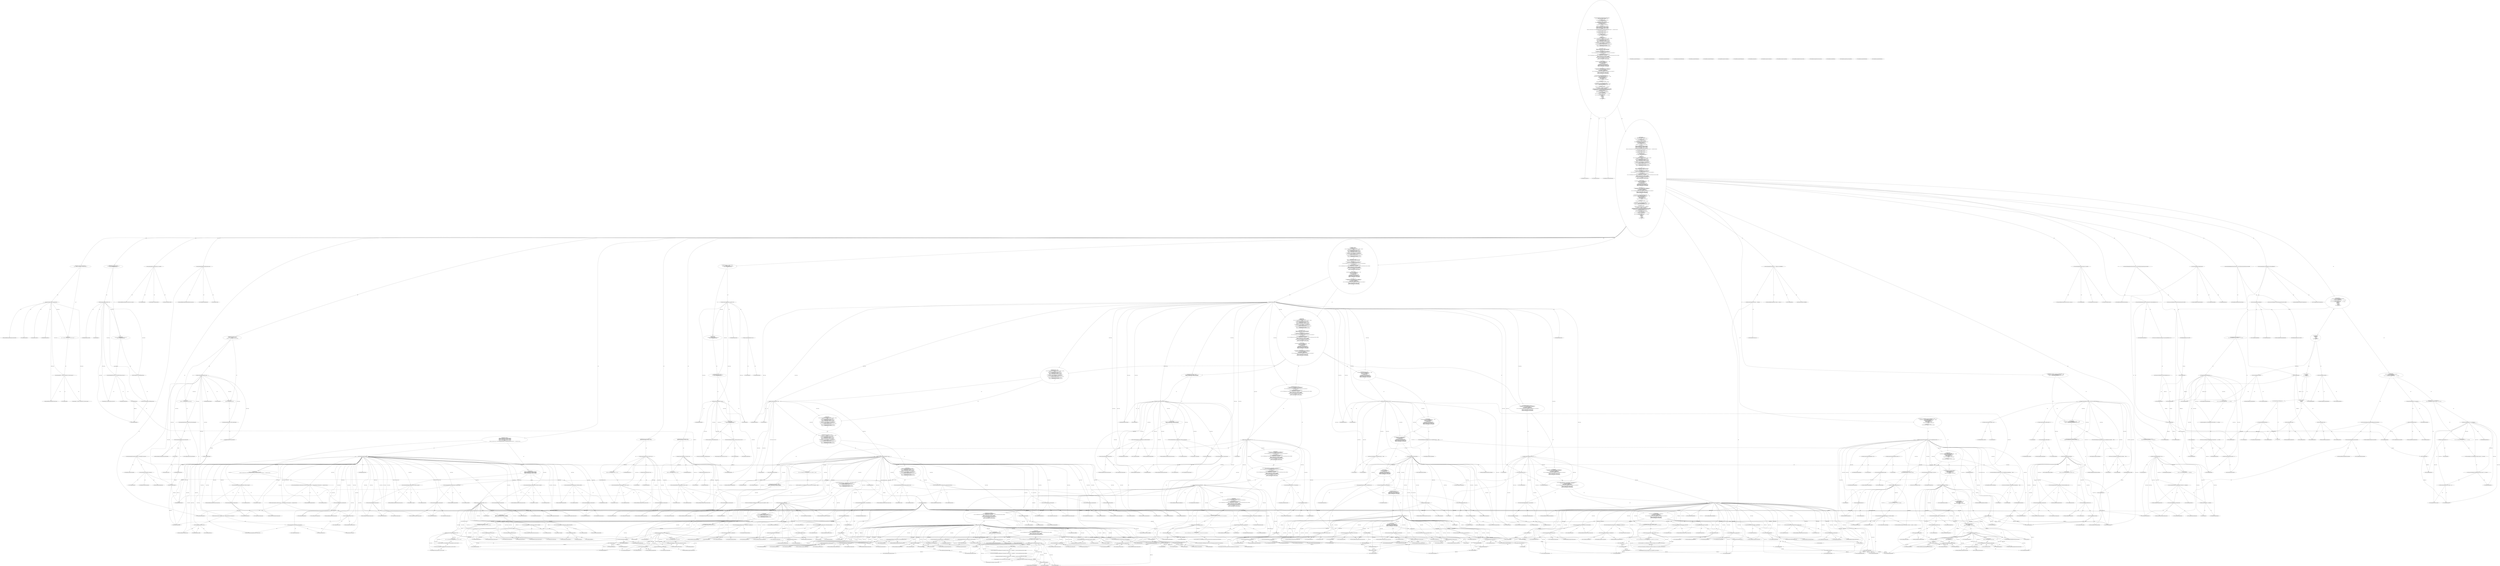 digraph "execute#?" {
0 [label="2:CtTypeReferenceImpl@void" shape=ellipse]
1 [label="2:CtVirtualElement@execute" shape=ellipse]
2 [label="2:CtTypeReferenceImpl@BuildException" shape=ellipse]
3 [label="3:CtExecutableReferenceImpl@equals(java.lang.Object)" shape=ellipse]
4 [label="3:CtVirtualElement@equals" shape=ellipse]
5 [label="3:CtLiteralImpl@\"javadoc2\"" shape=ellipse]
6 [label="3:CtFieldReadImpl@taskType" shape=ellipse]
7 [label="3:CtInvocationImpl@\"javadoc2\".equals(taskType)" shape=ellipse]
8 [label="4:CtExecutableReferenceImpl@log(java.lang.String)" shape=ellipse]
9 [label="4:CtVirtualElement@log" shape=ellipse]
10 [label="4:CtLiteralImpl@\"!! javadoc2 is deprecated. Use javadoc instead. !!\"" shape=ellipse]
11 [label="4:CtInvocationImpl@log(\"!! javadoc2 is deprecated. Use javadoc instead. !!\")" shape=ellipse]
12 [label="3:CtBlockImpl@\{
    log(\"!! javadoc2 is deprecated. Use javadoc instead. !!\");
\}" shape=ellipse]
13 [label="3:CtIfImpl@if (\"javadoc2\".equals(taskType)) \{
    log(\"!! javadoc2 is deprecated. Use javadoc instead. !!\");
\}" shape=ellipse]
14 [label="6:CtFieldReadImpl@sourcePath" shape=ellipse]
15 [label="6:CtLiteralImpl@null" shape=ellipse]
16 [label="6:CtBinaryOperatorImpl@sourcePath == null" shape=ellipse]
17 [label="7:CtTypeReferenceImpl@String" shape=ellipse]
18 [label="7:CtLiteralImpl@\"sourcePath attribute must be set!\"" shape=ellipse]
19 [label="7:CtVirtualElement@msg" shape=ellipse]
20 [label="7:CtLocalVariableImpl@String msg = \"sourcePath attribute must be set!\"" shape=ellipse]
21 [label="8:CtTypeReferenceImpl@BuildException" shape=ellipse]
22 [label="8:CtVariableReadImpl@msg" shape=ellipse]
23 [label="8:CtConstructorCallImpl@new BuildException(msg)" shape=ellipse]
24 [label="8:CtThrowImpl@throw new BuildException(msg)" shape=ellipse]
25 [label="6:CtBlockImpl@\{
    String msg = \"sourcePath attribute must be set!\";
    throw new BuildException(msg);
\}" shape=ellipse]
26 [label="6:CtIfImpl@if (sourcePath == null) \{
    String msg = \"sourcePath attribute must be set!\";
    throw new BuildException(msg);
\}" shape=ellipse]
27 [label="10:CtExecutableReferenceImpl@log(java.lang.String,<unknown>)" shape=ellipse]
28 [label="10:CtVirtualElement@log" shape=ellipse]
29 [label="10:CtLiteralImpl@\"Generating Javadoc\"" shape=ellipse]
30 [label="10:CtTypeAccessImpl@MSG_INFO" shape=ellipse]
31 [label="10:CtInvocationImpl@log(\"Generating Javadoc\", MSG_INFO)" shape=ellipse]
32 [label="11:CtTypeReferenceImpl@Commandline" shape=ellipse]
33 [label="11:CtExecutableReferenceImpl@clone()" shape=ellipse]
34 [label="11:CtVirtualElement@clone" shape=ellipse]
35 [label="11:CtFieldReadImpl@cmd" shape=ellipse]
36 [label="11:CtInvocationImpl@((Commandline) (cmd.clone()))" shape=ellipse]
37 [label="11:CtTypeReferenceImpl@Commandline" shape=ellipse]
38 [label="11:CtVirtualElement@toExecute" shape=ellipse]
39 [label="11:CtLocalVariableImpl@Commandline toExecute = ((Commandline) (cmd.clone()))" shape=ellipse]
40 [label="12:CtExecutableReferenceImpl@setExecutable(java.lang.String)" shape=ellipse]
41 [label="12:CtVirtualElement@setExecutable" shape=ellipse]
42 [label="12:CtVariableReadImpl@toExecute" shape=ellipse]
43 [label="12:CtLiteralImpl@\"javadoc\"" shape=ellipse]
44 [label="12:CtInvocationImpl@toExecute.setExecutable(\"javadoc\")" shape=ellipse]
45 [label="13:CtFieldReadImpl@classpath" shape=ellipse]
46 [label="13:CtLiteralImpl@null" shape=ellipse]
47 [label="13:CtBinaryOperatorImpl@classpath == null" shape=ellipse]
48 [label="14:CtFieldWriteImpl@classpath" shape=ellipse]
49 [label="14:CtFieldReadImpl@Path.systemClasspath" shape=ellipse]
50 [label="14:CtAssignmentImpl@classpath = Path.systemClasspath" shape=ellipse]
51 [label="13:CtBlockImpl@\{
    classpath = Path.systemClasspath;
\}" shape=ellipse]
52 [label="16:CtFieldWriteImpl@classpath" shape=ellipse]
53 [label="16:CtExecutableReferenceImpl@concatSystemClasspath()" shape=ellipse]
54 [label="16:CtVirtualElement@concatSystemClasspath" shape=ellipse]
55 [label="16:CtFieldReadImpl@classpath" shape=ellipse]
56 [label="16:CtInvocationImpl@classpath.concatSystemClasspath()" shape=ellipse]
57 [label="16:CtAssignmentImpl@classpath = classpath.concatSystemClasspath()" shape=ellipse]
58 [label="15:CtBlockImpl@\{
    classpath = classpath.concatSystemClasspath();
\}" shape=ellipse]
59 [label="13:CtIfImpl@if (classpath == null) \{
    classpath = Path.systemClasspath;
\} else \{
    classpath = classpath.concatSystemClasspath();
\}" shape=ellipse]
60 [label="18:CtFieldReadImpl@javadoc1" shape=ellipse]
61 [label="18:CtUnaryOperatorImpl@!javadoc1" shape=ellipse]
62 [label="19:CtExecutableReferenceImpl@setValue(java.lang.String)" shape=ellipse]
63 [label="19:CtVirtualElement@setValue" shape=ellipse]
64 [label="19:CtExecutableReferenceImpl@createArgument()" shape=ellipse]
65 [label="19:CtVirtualElement@createArgument" shape=ellipse]
66 [label="19:CtVariableReadImpl@toExecute" shape=ellipse]
67 [label="19:CtInvocationImpl@toExecute.createArgument()" shape=ellipse]
68 [label="19:CtLiteralImpl@\"-classpath\"" shape=ellipse]
69 [label="19:CtInvocationImpl@toExecute.createArgument().setValue(\"-classpath\")" shape=ellipse]
70 [label="20:CtExecutableReferenceImpl@setPath()" shape=ellipse]
71 [label="20:CtVirtualElement@setPath" shape=ellipse]
72 [label="20:CtExecutableReferenceImpl@createArgument()" shape=ellipse]
73 [label="20:CtVirtualElement@createArgument" shape=ellipse]
74 [label="20:CtVariableReadImpl@toExecute" shape=ellipse]
75 [label="20:CtInvocationImpl@toExecute.createArgument()" shape=ellipse]
76 [label="20:CtFieldReadImpl@classpath" shape=ellipse]
77 [label="20:CtInvocationImpl@toExecute.createArgument().setPath(classpath)" shape=ellipse]
78 [label="21:CtExecutableReferenceImpl@setValue(java.lang.String)" shape=ellipse]
79 [label="21:CtVirtualElement@setValue" shape=ellipse]
80 [label="21:CtExecutableReferenceImpl@createArgument()" shape=ellipse]
81 [label="21:CtVirtualElement@createArgument" shape=ellipse]
82 [label="21:CtVariableReadImpl@toExecute" shape=ellipse]
83 [label="21:CtInvocationImpl@toExecute.createArgument()" shape=ellipse]
84 [label="21:CtLiteralImpl@\"-sourcepath\"" shape=ellipse]
85 [label="21:CtInvocationImpl@toExecute.createArgument().setValue(\"-sourcepath\")" shape=ellipse]
86 [label="22:CtExecutableReferenceImpl@setPath()" shape=ellipse]
87 [label="22:CtVirtualElement@setPath" shape=ellipse]
88 [label="22:CtExecutableReferenceImpl@createArgument()" shape=ellipse]
89 [label="22:CtVirtualElement@createArgument" shape=ellipse]
90 [label="22:CtVariableReadImpl@toExecute" shape=ellipse]
91 [label="22:CtInvocationImpl@toExecute.createArgument()" shape=ellipse]
92 [label="22:CtFieldReadImpl@sourcePath" shape=ellipse]
93 [label="22:CtInvocationImpl@toExecute.createArgument().setPath(sourcePath)" shape=ellipse]
94 [label="18:CtBlockImpl@\{
    toExecute.createArgument().setValue(\"-classpath\");
    toExecute.createArgument().setPath(classpath);
    toExecute.createArgument().setValue(\"-sourcepath\");
    toExecute.createArgument().setPath(sourcePath);
\}" shape=ellipse]
95 [label="24:CtExecutableReferenceImpl@setValue(java.lang.String)" shape=ellipse]
96 [label="24:CtVirtualElement@setValue" shape=ellipse]
97 [label="24:CtExecutableReferenceImpl@createArgument()" shape=ellipse]
98 [label="24:CtVirtualElement@createArgument" shape=ellipse]
99 [label="24:CtVariableReadImpl@toExecute" shape=ellipse]
100 [label="24:CtInvocationImpl@toExecute.createArgument()" shape=ellipse]
101 [label="24:CtLiteralImpl@\"-classpath\"" shape=ellipse]
102 [label="24:CtInvocationImpl@toExecute.createArgument().setValue(\"-classpath\")" shape=ellipse]
103 [label="27:CtExecutableReferenceImpl@setValue()" shape=ellipse]
104 [label="25:CtVirtualElement@setValue" shape=ellipse]
105 [label="26:CtExecutableReferenceImpl@createArgument()" shape=ellipse]
106 [label="25:CtVirtualElement@createArgument" shape=ellipse]
107 [label="25:CtVariableReadImpl@toExecute" shape=ellipse]
108 [label="25:CtInvocationImpl@toExecute.createArgument()" shape=ellipse]
109 [label="28:CtExecutableReferenceImpl@toString()" shape=ellipse]
110 [label="28:CtVirtualElement@toString" shape=ellipse]
111 [label="28:CtFieldReadImpl@sourcePath" shape=ellipse]
112 [label="28:CtInvocationImpl@sourcePath.toString()" shape=ellipse]
113 [label="28:CtExecutableReferenceImpl@getProperty(java.lang.String)" shape=ellipse]
114 [label="28:CtVirtualElement@getProperty" shape=ellipse]
115 [label="28:CtTypeAccessImpl@System" shape=ellipse]
116 [label="28:CtLiteralImpl@\"path.separator\"" shape=ellipse]
117 [label="28:CtInvocationImpl@System.getProperty(\"path.separator\")" shape=ellipse]
118 [label="28:CtBinaryOperatorImpl@(sourcePath.toString() + System.getProperty(\"path.separator\"))" shape=ellipse]
119 [label="29:CtExecutableReferenceImpl@toString()" shape=ellipse]
120 [label="29:CtVirtualElement@toString" shape=ellipse]
121 [label="29:CtFieldReadImpl@classpath" shape=ellipse]
122 [label="29:CtInvocationImpl@classpath.toString()" shape=ellipse]
123 [label="28:CtBinaryOperatorImpl@(sourcePath.toString() + System.getProperty(\"path.separator\")) + classpath.toString()" shape=ellipse]
124 [label="25:CtInvocationImpl@toExecute.createArgument().setValue((sourcePath.toString() + System.getProperty(\"path.separator\")) + classpath.toString())" shape=ellipse]
125 [label="23:CtBlockImpl@\{
    toExecute.createArgument().setValue(\"-classpath\");
    toExecute.createArgument().setValue((sourcePath.toString() + System.getProperty(\"path.separator\")) + classpath.toString());
\}" shape=ellipse]
126 [label="18:CtIfImpl@if (!javadoc1) \{
    toExecute.createArgument().setValue(\"-classpath\");
    toExecute.createArgument().setPath(classpath);
    toExecute.createArgument().setValue(\"-sourcepath\");
    toExecute.createArgument().setPath(sourcePath);
\} else \{
    toExecute.createArgument().setValue(\"-classpath\");
    toExecute.createArgument().setValue((sourcePath.toString() + System.getProperty(\"path.separator\")) + classpath.toString());
\}" shape=ellipse]
127 [label="31:CtFieldReadImpl@version" shape=ellipse]
128 [label="31:CtFieldReadImpl@doclet" shape=ellipse]
129 [label="31:CtLiteralImpl@null" shape=ellipse]
130 [label="31:CtBinaryOperatorImpl@(doclet == null)" shape=ellipse]
131 [label="31:CtBinaryOperatorImpl@version && (doclet == null)" shape=ellipse]
132 [label="32:CtExecutableReferenceImpl@setValue(java.lang.String)" shape=ellipse]
133 [label="32:CtVirtualElement@setValue" shape=ellipse]
134 [label="32:CtExecutableReferenceImpl@createArgument()" shape=ellipse]
135 [label="32:CtVirtualElement@createArgument" shape=ellipse]
136 [label="32:CtVariableReadImpl@toExecute" shape=ellipse]
137 [label="32:CtInvocationImpl@toExecute.createArgument()" shape=ellipse]
138 [label="32:CtLiteralImpl@\"-version\"" shape=ellipse]
139 [label="32:CtInvocationImpl@toExecute.createArgument().setValue(\"-version\")" shape=ellipse]
140 [label="31:CtBlockImpl@\{
    toExecute.createArgument().setValue(\"-version\");
\}" shape=ellipse]
141 [label="31:CtIfImpl@if (version && (doclet == null)) \{
    toExecute.createArgument().setValue(\"-version\");
\}" shape=ellipse]
142 [label="34:CtFieldReadImpl@author" shape=ellipse]
143 [label="34:CtFieldReadImpl@doclet" shape=ellipse]
144 [label="34:CtLiteralImpl@null" shape=ellipse]
145 [label="34:CtBinaryOperatorImpl@(doclet == null)" shape=ellipse]
146 [label="34:CtBinaryOperatorImpl@author && (doclet == null)" shape=ellipse]
147 [label="35:CtExecutableReferenceImpl@setValue(java.lang.String)" shape=ellipse]
148 [label="35:CtVirtualElement@setValue" shape=ellipse]
149 [label="35:CtExecutableReferenceImpl@createArgument()" shape=ellipse]
150 [label="35:CtVirtualElement@createArgument" shape=ellipse]
151 [label="35:CtVariableReadImpl@toExecute" shape=ellipse]
152 [label="35:CtInvocationImpl@toExecute.createArgument()" shape=ellipse]
153 [label="35:CtLiteralImpl@\"-author\"" shape=ellipse]
154 [label="35:CtInvocationImpl@toExecute.createArgument().setValue(\"-author\")" shape=ellipse]
155 [label="34:CtBlockImpl@\{
    toExecute.createArgument().setValue(\"-author\");
\}" shape=ellipse]
156 [label="34:CtIfImpl@if (author && (doclet == null)) \{
    toExecute.createArgument().setValue(\"-author\");
\}" shape=ellipse]
157 [label="37:CtFieldReadImpl@javadoc1" shape=ellipse]
158 [label="37:CtFieldReadImpl@doclet" shape=ellipse]
159 [label="37:CtLiteralImpl@null" shape=ellipse]
160 [label="37:CtBinaryOperatorImpl@(doclet == null)" shape=ellipse]
161 [label="37:CtBinaryOperatorImpl@javadoc1 || (doclet == null)" shape=ellipse]
162 [label="38:CtFieldReadImpl@destDir" shape=ellipse]
163 [label="38:CtLiteralImpl@null" shape=ellipse]
164 [label="38:CtBinaryOperatorImpl@destDir == null" shape=ellipse]
165 [label="39:CtTypeReferenceImpl@String" shape=ellipse]
166 [label="39:CtLiteralImpl@\"destDir attribute must be set!\"" shape=ellipse]
167 [label="39:CtVirtualElement@msg" shape=ellipse]
168 [label="39:CtLocalVariableImpl@String msg = \"destDir attribute must be set!\"" shape=ellipse]
169 [label="40:CtTypeReferenceImpl@BuildException" shape=ellipse]
170 [label="40:CtVariableReadImpl@msg" shape=ellipse]
171 [label="40:CtConstructorCallImpl@new BuildException(msg)" shape=ellipse]
172 [label="40:CtThrowImpl@throw new BuildException(msg)" shape=ellipse]
173 [label="38:CtBlockImpl@\{
    String msg = \"destDir attribute must be set!\";
    throw new BuildException(msg);
\}" shape=ellipse]
174 [label="38:CtIfImpl@if (destDir == null) \{
    String msg = \"destDir attribute must be set!\";
    throw new BuildException(msg);
\}" shape=ellipse]
175 [label="37:CtBlockImpl@\{
    if (destDir == null) \{
        String msg = \"destDir attribute must be set!\";
        throw new BuildException(msg);
    \}
\}" shape=ellipse]
176 [label="37:CtIfImpl@if (javadoc1 || (doclet == null)) \{
    if (destDir == null) \{
        String msg = \"destDir attribute must be set!\";
        throw new BuildException(msg);
    \}
\}" shape=ellipse]
177 [label="43:CtFieldReadImpl@javadoc1" shape=ellipse]
178 [label="43:CtUnaryOperatorImpl@!javadoc1" shape=ellipse]
179 [label="44:CtFieldReadImpl@doclet" shape=ellipse]
180 [label="44:CtLiteralImpl@null" shape=ellipse]
181 [label="44:CtBinaryOperatorImpl@doclet != null" shape=ellipse]
182 [label="45:CtExecutableReferenceImpl@getName()" shape=ellipse]
183 [label="45:CtVirtualElement@getName" shape=ellipse]
184 [label="45:CtFieldReadImpl@doclet" shape=ellipse]
185 [label="45:CtInvocationImpl@doclet.getName()" shape=ellipse]
186 [label="45:CtLiteralImpl@null" shape=ellipse]
187 [label="45:CtBinaryOperatorImpl@doclet.getName() == null" shape=ellipse]
188 [label="46:CtTypeReferenceImpl@BuildException" shape=ellipse]
189 [label="46:CtLiteralImpl@\"The doclet name must be specified.\"" shape=ellipse]
190 [label="46:CtFieldReadImpl@location" shape=ellipse]
191 [label="46:CtConstructorCallImpl@new BuildException(\"The doclet name must be specified.\", location)" shape=ellipse]
192 [label="46:CtThrowImpl@throw new BuildException(\"The doclet name must be specified.\", location)" shape=ellipse]
193 [label="45:CtBlockImpl@\{
    throw new BuildException(\"The doclet name must be specified.\", location);
\}" shape=ellipse]
194 [label="48:CtExecutableReferenceImpl@setValue(java.lang.String)" shape=ellipse]
195 [label="48:CtVirtualElement@setValue" shape=ellipse]
196 [label="48:CtExecutableReferenceImpl@createArgument()" shape=ellipse]
197 [label="48:CtVirtualElement@createArgument" shape=ellipse]
198 [label="48:CtVariableReadImpl@toExecute" shape=ellipse]
199 [label="48:CtInvocationImpl@toExecute.createArgument()" shape=ellipse]
200 [label="48:CtLiteralImpl@\"-doclet\"" shape=ellipse]
201 [label="48:CtInvocationImpl@toExecute.createArgument().setValue(\"-doclet\")" shape=ellipse]
202 [label="49:CtExecutableReferenceImpl@setValue()" shape=ellipse]
203 [label="49:CtVirtualElement@setValue" shape=ellipse]
204 [label="49:CtExecutableReferenceImpl@createArgument()" shape=ellipse]
205 [label="49:CtVirtualElement@createArgument" shape=ellipse]
206 [label="49:CtVariableReadImpl@toExecute" shape=ellipse]
207 [label="49:CtInvocationImpl@toExecute.createArgument()" shape=ellipse]
208 [label="49:CtExecutableReferenceImpl@getName()" shape=ellipse]
209 [label="49:CtVirtualElement@getName" shape=ellipse]
210 [label="49:CtFieldReadImpl@doclet" shape=ellipse]
211 [label="49:CtInvocationImpl@doclet.getName()" shape=ellipse]
212 [label="49:CtInvocationImpl@toExecute.createArgument().setValue(doclet.getName())" shape=ellipse]
213 [label="50:CtExecutableReferenceImpl@getPath()" shape=ellipse]
214 [label="50:CtVirtualElement@getPath" shape=ellipse]
215 [label="50:CtFieldReadImpl@doclet" shape=ellipse]
216 [label="50:CtInvocationImpl@doclet.getPath()" shape=ellipse]
217 [label="50:CtLiteralImpl@null" shape=ellipse]
218 [label="50:CtBinaryOperatorImpl@doclet.getPath() != null" shape=ellipse]
219 [label="51:CtExecutableReferenceImpl@setValue(java.lang.String)" shape=ellipse]
220 [label="51:CtVirtualElement@setValue" shape=ellipse]
221 [label="51:CtExecutableReferenceImpl@createArgument()" shape=ellipse]
222 [label="51:CtVirtualElement@createArgument" shape=ellipse]
223 [label="51:CtVariableReadImpl@toExecute" shape=ellipse]
224 [label="51:CtInvocationImpl@toExecute.createArgument()" shape=ellipse]
225 [label="51:CtLiteralImpl@\"-docletpath\"" shape=ellipse]
226 [label="51:CtInvocationImpl@toExecute.createArgument().setValue(\"-docletpath\")" shape=ellipse]
227 [label="52:CtExecutableReferenceImpl@setPath()" shape=ellipse]
228 [label="52:CtVirtualElement@setPath" shape=ellipse]
229 [label="52:CtExecutableReferenceImpl@createArgument()" shape=ellipse]
230 [label="52:CtVirtualElement@createArgument" shape=ellipse]
231 [label="52:CtVariableReadImpl@toExecute" shape=ellipse]
232 [label="52:CtInvocationImpl@toExecute.createArgument()" shape=ellipse]
233 [label="52:CtExecutableReferenceImpl@getPath()" shape=ellipse]
234 [label="52:CtVirtualElement@getPath" shape=ellipse]
235 [label="52:CtFieldReadImpl@doclet" shape=ellipse]
236 [label="52:CtInvocationImpl@doclet.getPath()" shape=ellipse]
237 [label="52:CtInvocationImpl@toExecute.createArgument().setPath(doclet.getPath())" shape=ellipse]
238 [label="50:CtBlockImpl@\{
    toExecute.createArgument().setValue(\"-docletpath\");
    toExecute.createArgument().setPath(doclet.getPath());
\}" shape=ellipse]
239 [label="50:CtIfImpl@if (doclet.getPath() != null) \{
    toExecute.createArgument().setValue(\"-docletpath\");
    toExecute.createArgument().setPath(doclet.getPath());
\}" shape=ellipse]
240 [label="54:CtTypeReferenceImpl@Enumeration" shape=ellipse]
241 [label="54:CtExecutableReferenceImpl@getParams()" shape=ellipse]
242 [label="54:CtVirtualElement@getParams" shape=ellipse]
243 [label="54:CtFieldReadImpl@doclet" shape=ellipse]
244 [label="54:CtInvocationImpl@doclet.getParams()" shape=ellipse]
245 [label="54:CtVirtualElement@e" shape=ellipse]
246 [label="54:CtLocalVariableImpl@Enumeration e = doclet.getParams()" shape=ellipse]
247 [label="54:CtExecutableReferenceImpl@hasMoreElements()" shape=ellipse]
248 [label="54:CtVirtualElement@hasMoreElements" shape=ellipse]
249 [label="54:CtVariableReadImpl@e" shape=ellipse]
250 [label="54:CtInvocationImpl@e.hasMoreElements()" shape=ellipse]
251 [label="55:CtTypeReferenceImpl@DocletParam" shape=ellipse]
252 [label="55:CtExecutableReferenceImpl@nextElement()" shape=ellipse]
253 [label="55:CtVirtualElement@nextElement" shape=ellipse]
254 [label="55:CtVariableReadImpl@e" shape=ellipse]
255 [label="55:CtInvocationImpl@((DocletParam) (e.nextElement()))" shape=ellipse]
256 [label="55:CtTypeReferenceImpl@DocletParam" shape=ellipse]
257 [label="55:CtVirtualElement@param" shape=ellipse]
258 [label="55:CtLocalVariableImpl@DocletParam param = ((DocletParam) (e.nextElement()))" shape=ellipse]
259 [label="56:CtExecutableReferenceImpl@getName()" shape=ellipse]
260 [label="56:CtVirtualElement@getName" shape=ellipse]
261 [label="56:CtVariableReadImpl@param" shape=ellipse]
262 [label="56:CtInvocationImpl@param.getName()" shape=ellipse]
263 [label="56:CtLiteralImpl@null" shape=ellipse]
264 [label="56:CtBinaryOperatorImpl@param.getName() == null" shape=ellipse]
265 [label="57:CtTypeReferenceImpl@BuildException" shape=ellipse]
266 [label="57:CtLiteralImpl@\"Doclet parameters must have a name\"" shape=ellipse]
267 [label="57:CtConstructorCallImpl@new BuildException(\"Doclet parameters must have a name\")" shape=ellipse]
268 [label="57:CtThrowImpl@throw new BuildException(\"Doclet parameters must have a name\")" shape=ellipse]
269 [label="56:CtBlockImpl@\{
    throw new BuildException(\"Doclet parameters must have a name\");
\}" shape=ellipse]
270 [label="56:CtIfImpl@if (param.getName() == null) \{
    throw new BuildException(\"Doclet parameters must have a name\");
\}" shape=ellipse]
271 [label="59:CtExecutableReferenceImpl@setValue()" shape=ellipse]
272 [label="59:CtVirtualElement@setValue" shape=ellipse]
273 [label="59:CtExecutableReferenceImpl@createArgument()" shape=ellipse]
274 [label="59:CtVirtualElement@createArgument" shape=ellipse]
275 [label="59:CtVariableReadImpl@toExecute" shape=ellipse]
276 [label="59:CtInvocationImpl@toExecute.createArgument()" shape=ellipse]
277 [label="59:CtExecutableReferenceImpl@getName()" shape=ellipse]
278 [label="59:CtVirtualElement@getName" shape=ellipse]
279 [label="59:CtVariableReadImpl@param" shape=ellipse]
280 [label="59:CtInvocationImpl@param.getName()" shape=ellipse]
281 [label="59:CtInvocationImpl@toExecute.createArgument().setValue(param.getName())" shape=ellipse]
282 [label="60:CtExecutableReferenceImpl@getValue()" shape=ellipse]
283 [label="60:CtVirtualElement@getValue" shape=ellipse]
284 [label="60:CtVariableReadImpl@param" shape=ellipse]
285 [label="60:CtInvocationImpl@param.getValue()" shape=ellipse]
286 [label="60:CtLiteralImpl@null" shape=ellipse]
287 [label="60:CtBinaryOperatorImpl@param.getValue() != null" shape=ellipse]
288 [label="61:CtExecutableReferenceImpl@setValue()" shape=ellipse]
289 [label="61:CtVirtualElement@setValue" shape=ellipse]
290 [label="61:CtExecutableReferenceImpl@createArgument()" shape=ellipse]
291 [label="61:CtVirtualElement@createArgument" shape=ellipse]
292 [label="61:CtVariableReadImpl@toExecute" shape=ellipse]
293 [label="61:CtInvocationImpl@toExecute.createArgument()" shape=ellipse]
294 [label="61:CtExecutableReferenceImpl@getValue()" shape=ellipse]
295 [label="61:CtVirtualElement@getValue" shape=ellipse]
296 [label="61:CtVariableReadImpl@param" shape=ellipse]
297 [label="61:CtInvocationImpl@param.getValue()" shape=ellipse]
298 [label="61:CtInvocationImpl@toExecute.createArgument().setValue(param.getValue())" shape=ellipse]
299 [label="60:CtBlockImpl@\{
    toExecute.createArgument().setValue(param.getValue());
\}" shape=ellipse]
300 [label="60:CtIfImpl@if (param.getValue() != null) \{
    toExecute.createArgument().setValue(param.getValue());
\}" shape=ellipse]
301 [label="54:CtBlockImpl@\{
    DocletParam param = ((DocletParam) (e.nextElement()));
    if (param.getName() == null) \{
        throw new BuildException(\"Doclet parameters must have a name\");
    \}
    toExecute.createArgument().setValue(param.getName());
    if (param.getValue() != null) \{
        toExecute.createArgument().setValue(param.getValue());
    \}
\}" shape=ellipse]
302 [label="54:CtForImpl@for (Enumeration e = doclet.getParams(); e.hasMoreElements();) \{
    DocletParam param = ((DocletParam) (e.nextElement()));
    if (param.getName() == null) \{
        throw new BuildException(\"Doclet parameters must have a name\");
    \}
    toExecute.createArgument().setValue(param.getName());
    if (param.getValue() != null) \{
        toExecute.createArgument().setValue(param.getValue());
    \}
\}" shape=ellipse]
303 [label="47:CtBlockImpl@\{
    toExecute.createArgument().setValue(\"-doclet\");
    toExecute.createArgument().setValue(doclet.getName());
    if (doclet.getPath() != null) \{
        toExecute.createArgument().setValue(\"-docletpath\");
        toExecute.createArgument().setPath(doclet.getPath());
    \}
    for (Enumeration e = doclet.getParams(); e.hasMoreElements();) \{
        DocletParam param = ((DocletParam) (e.nextElement()));
        if (param.getName() == null) \{
            throw new BuildException(\"Doclet parameters must have a name\");
        \}
        toExecute.createArgument().setValue(param.getName());
        if (param.getValue() != null) \{
            toExecute.createArgument().setValue(param.getValue());
        \}
    \}
\}" shape=ellipse]
304 [label="45:CtIfImpl@if (doclet.getName() == null) \{
    throw new BuildException(\"The doclet name must be specified.\", location);
\} else \{
    toExecute.createArgument().setValue(\"-doclet\");
    toExecute.createArgument().setValue(doclet.getName());
    if (doclet.getPath() != null) \{
        toExecute.createArgument().setValue(\"-docletpath\");
        toExecute.createArgument().setPath(doclet.getPath());
    \}
    for (Enumeration e = doclet.getParams(); e.hasMoreElements();) \{
        DocletParam param = ((DocletParam) (e.nextElement()));
        if (param.getName() == null) \{
            throw new BuildException(\"Doclet parameters must have a name\");
        \}
        toExecute.createArgument().setValue(param.getName());
        if (param.getValue() != null) \{
            toExecute.createArgument().setValue(param.getValue());
        \}
    \}
\}" shape=ellipse]
305 [label="44:CtBlockImpl@\{
    if (doclet.getName() == null) \{
        throw new BuildException(\"The doclet name must be specified.\", location);
    \} else \{
        toExecute.createArgument().setValue(\"-doclet\");
        toExecute.createArgument().setValue(doclet.getName());
        if (doclet.getPath() != null) \{
            toExecute.createArgument().setValue(\"-docletpath\");
            toExecute.createArgument().setPath(doclet.getPath());
        \}
        for (Enumeration e = doclet.getParams(); e.hasMoreElements();) \{
            DocletParam param = ((DocletParam) (e.nextElement()));
            if (param.getName() == null) \{
                throw new BuildException(\"Doclet parameters must have a name\");
            \}
            toExecute.createArgument().setValue(param.getName());
            if (param.getValue() != null) \{
                toExecute.createArgument().setValue(param.getValue());
            \}
        \}
    \}
\}" shape=ellipse]
306 [label="44:CtIfImpl@if (doclet != null) \{
    if (doclet.getName() == null) \{
        throw new BuildException(\"The doclet name must be specified.\", location);
    \} else \{
        toExecute.createArgument().setValue(\"-doclet\");
        toExecute.createArgument().setValue(doclet.getName());
        if (doclet.getPath() != null) \{
            toExecute.createArgument().setValue(\"-docletpath\");
            toExecute.createArgument().setPath(doclet.getPath());
        \}
        for (Enumeration e = doclet.getParams(); e.hasMoreElements();) \{
            DocletParam param = ((DocletParam) (e.nextElement()));
            if (param.getName() == null) \{
                throw new BuildException(\"Doclet parameters must have a name\");
            \}
            toExecute.createArgument().setValue(param.getName());
            if (param.getValue() != null) \{
                toExecute.createArgument().setValue(param.getValue());
            \}
        \}
    \}
\}" shape=ellipse]
307 [label="66:CtFieldReadImpl@bootclasspath" shape=ellipse]
308 [label="66:CtLiteralImpl@null" shape=ellipse]
309 [label="66:CtBinaryOperatorImpl@bootclasspath != null" shape=ellipse]
310 [label="67:CtExecutableReferenceImpl@setValue(java.lang.String)" shape=ellipse]
311 [label="67:CtVirtualElement@setValue" shape=ellipse]
312 [label="67:CtExecutableReferenceImpl@createArgument()" shape=ellipse]
313 [label="67:CtVirtualElement@createArgument" shape=ellipse]
314 [label="67:CtVariableReadImpl@toExecute" shape=ellipse]
315 [label="67:CtInvocationImpl@toExecute.createArgument()" shape=ellipse]
316 [label="67:CtLiteralImpl@\"-bootclasspath\"" shape=ellipse]
317 [label="67:CtInvocationImpl@toExecute.createArgument().setValue(\"-bootclasspath\")" shape=ellipse]
318 [label="68:CtExecutableReferenceImpl@setPath()" shape=ellipse]
319 [label="68:CtVirtualElement@setPath" shape=ellipse]
320 [label="68:CtExecutableReferenceImpl@createArgument()" shape=ellipse]
321 [label="68:CtVirtualElement@createArgument" shape=ellipse]
322 [label="68:CtVariableReadImpl@toExecute" shape=ellipse]
323 [label="68:CtInvocationImpl@toExecute.createArgument()" shape=ellipse]
324 [label="68:CtFieldReadImpl@bootclasspath" shape=ellipse]
325 [label="68:CtInvocationImpl@toExecute.createArgument().setPath(bootclasspath)" shape=ellipse]
326 [label="66:CtBlockImpl@\{
    toExecute.createArgument().setValue(\"-bootclasspath\");
    toExecute.createArgument().setPath(bootclasspath);
\}" shape=ellipse]
327 [label="66:CtIfImpl@if (bootclasspath != null) \{
    toExecute.createArgument().setValue(\"-bootclasspath\");
    toExecute.createArgument().setPath(bootclasspath);
\}" shape=ellipse]
328 [label="70:CtExecutableReferenceImpl@size()" shape=ellipse]
329 [label="70:CtVirtualElement@size" shape=ellipse]
330 [label="70:CtFieldReadImpl@links" shape=ellipse]
331 [label="70:CtInvocationImpl@links.size()" shape=ellipse]
332 [label="70:CtLiteralImpl@0" shape=ellipse]
333 [label="70:CtBinaryOperatorImpl@links.size() != 0" shape=ellipse]
334 [label="71:CtTypeReferenceImpl@Enumeration" shape=ellipse]
335 [label="71:CtExecutableReferenceImpl@elements()" shape=ellipse]
336 [label="71:CtVirtualElement@elements" shape=ellipse]
337 [label="71:CtFieldReadImpl@links" shape=ellipse]
338 [label="71:CtInvocationImpl@links.elements()" shape=ellipse]
339 [label="71:CtVirtualElement@e" shape=ellipse]
340 [label="71:CtLocalVariableImpl@Enumeration e = links.elements()" shape=ellipse]
341 [label="71:CtExecutableReferenceImpl@hasMoreElements()" shape=ellipse]
342 [label="71:CtVirtualElement@hasMoreElements" shape=ellipse]
343 [label="71:CtVariableReadImpl@e" shape=ellipse]
344 [label="71:CtInvocationImpl@e.hasMoreElements()" shape=ellipse]
345 [label="72:CtTypeReferenceImpl@LinkArgument" shape=ellipse]
346 [label="72:CtExecutableReferenceImpl@nextElement()" shape=ellipse]
347 [label="72:CtVirtualElement@nextElement" shape=ellipse]
348 [label="72:CtVariableReadImpl@e" shape=ellipse]
349 [label="72:CtInvocationImpl@((LinkArgument) (e.nextElement()))" shape=ellipse]
350 [label="72:CtTypeReferenceImpl@LinkArgument" shape=ellipse]
351 [label="72:CtVirtualElement@la" shape=ellipse]
352 [label="72:CtLocalVariableImpl@LinkArgument la = ((LinkArgument) (e.nextElement()))" shape=ellipse]
353 [label="73:CtExecutableReferenceImpl@getHref()" shape=ellipse]
354 [label="73:CtVirtualElement@getHref" shape=ellipse]
355 [label="73:CtVariableReadImpl@la" shape=ellipse]
356 [label="73:CtInvocationImpl@la.getHref()" shape=ellipse]
357 [label="73:CtLiteralImpl@null" shape=ellipse]
358 [label="73:CtBinaryOperatorImpl@la.getHref() == null" shape=ellipse]
359 [label="74:CtTypeReferenceImpl@BuildException" shape=ellipse]
360 [label="75:CtLiteralImpl@\"Links must provide the URL to the external class documentation.\"" shape=ellipse]
361 [label="74:CtConstructorCallImpl@new BuildException(\"Links must provide the URL to the external class documentation.\")" shape=ellipse]
362 [label="74:CtThrowImpl@throw new BuildException(\"Links must provide the URL to the external class documentation.\")" shape=ellipse]
363 [label="73:CtBlockImpl@\{
    throw new BuildException(\"Links must provide the URL to the external class documentation.\");
\}" shape=ellipse]
364 [label="73:CtIfImpl@if (la.getHref() == null) \{
    throw new BuildException(\"Links must provide the URL to the external class documentation.\");
\}" shape=ellipse]
365 [label="77:CtExecutableReferenceImpl@isLinkOffline()" shape=ellipse]
366 [label="77:CtVirtualElement@isLinkOffline" shape=ellipse]
367 [label="77:CtVariableReadImpl@la" shape=ellipse]
368 [label="77:CtInvocationImpl@la.isLinkOffline()" shape=ellipse]
369 [label="78:CtTypeReferenceImpl@String" shape=ellipse]
370 [label="78:CtExecutableReferenceImpl@getPackagelistLoc()" shape=ellipse]
371 [label="78:CtVirtualElement@getPackagelistLoc" shape=ellipse]
372 [label="78:CtVariableReadImpl@la" shape=ellipse]
373 [label="78:CtInvocationImpl@la.getPackagelistLoc()" shape=ellipse]
374 [label="78:CtVirtualElement@packageListLocation" shape=ellipse]
375 [label="78:CtLocalVariableImpl@String packageListLocation = la.getPackagelistLoc()" shape=ellipse]
376 [label="79:CtVariableReadImpl@packageListLocation" shape=ellipse]
377 [label="79:CtLiteralImpl@null" shape=ellipse]
378 [label="79:CtBinaryOperatorImpl@packageListLocation == null" shape=ellipse]
379 [label="80:CtTypeReferenceImpl@BuildException" shape=ellipse]
380 [label="81:CtLiteralImpl@\"The package list location for link \"" shape=ellipse]
381 [label="81:CtExecutableReferenceImpl@getHref()" shape=ellipse]
382 [label="81:CtVirtualElement@getHref" shape=ellipse]
383 [label="81:CtVariableReadImpl@la" shape=ellipse]
384 [label="81:CtInvocationImpl@la.getHref()" shape=ellipse]
385 [label="81:CtBinaryOperatorImpl@(\"The package list location for link \" + la.getHref())" shape=ellipse]
386 [label="82:CtLiteralImpl@\" must be provided because the link is offline\"" shape=ellipse]
387 [label="81:CtBinaryOperatorImpl@(\"The package list location for link \" + la.getHref()) + \" must be provided because the link is offline\"" shape=ellipse]
388 [label="80:CtConstructorCallImpl@new BuildException((\"The package list location for link \" + la.getHref()) + \" must be provided because the link is offline\")" shape=ellipse]
389 [label="80:CtThrowImpl@throw new BuildException((\"The package list location for link \" + la.getHref()) + \" must be provided because the link is offline\")" shape=ellipse]
390 [label="79:CtBlockImpl@\{
    throw new BuildException((\"The package list location for link \" + la.getHref()) + \" must be provided because the link is offline\");
\}" shape=ellipse]
391 [label="79:CtIfImpl@if (packageListLocation == null) \{
    throw new BuildException((\"The package list location for link \" + la.getHref()) + \" must be provided because the link is offline\");
\}" shape=ellipse]
392 [label="84:CtExecutableReferenceImpl@setValue(java.lang.String)" shape=ellipse]
393 [label="84:CtVirtualElement@setValue" shape=ellipse]
394 [label="84:CtExecutableReferenceImpl@createArgument()" shape=ellipse]
395 [label="84:CtVirtualElement@createArgument" shape=ellipse]
396 [label="84:CtVariableReadImpl@toExecute" shape=ellipse]
397 [label="84:CtInvocationImpl@toExecute.createArgument()" shape=ellipse]
398 [label="84:CtLiteralImpl@\"-linkoffline\"" shape=ellipse]
399 [label="84:CtInvocationImpl@toExecute.createArgument().setValue(\"-linkoffline\")" shape=ellipse]
400 [label="85:CtExecutableReferenceImpl@setValue()" shape=ellipse]
401 [label="85:CtVirtualElement@setValue" shape=ellipse]
402 [label="85:CtExecutableReferenceImpl@createArgument()" shape=ellipse]
403 [label="85:CtVirtualElement@createArgument" shape=ellipse]
404 [label="85:CtVariableReadImpl@toExecute" shape=ellipse]
405 [label="85:CtInvocationImpl@toExecute.createArgument()" shape=ellipse]
406 [label="85:CtExecutableReferenceImpl@getHref()" shape=ellipse]
407 [label="85:CtVirtualElement@getHref" shape=ellipse]
408 [label="85:CtVariableReadImpl@la" shape=ellipse]
409 [label="85:CtInvocationImpl@la.getHref()" shape=ellipse]
410 [label="85:CtInvocationImpl@toExecute.createArgument().setValue(la.getHref())" shape=ellipse]
411 [label="86:CtExecutableReferenceImpl@setValue(java.lang.String)" shape=ellipse]
412 [label="86:CtVirtualElement@setValue" shape=ellipse]
413 [label="86:CtExecutableReferenceImpl@createArgument()" shape=ellipse]
414 [label="86:CtVirtualElement@createArgument" shape=ellipse]
415 [label="86:CtVariableReadImpl@toExecute" shape=ellipse]
416 [label="86:CtInvocationImpl@toExecute.createArgument()" shape=ellipse]
417 [label="86:CtVariableReadImpl@packageListLocation" shape=ellipse]
418 [label="86:CtInvocationImpl@toExecute.createArgument().setValue(packageListLocation)" shape=ellipse]
419 [label="77:CtBlockImpl@\{
    String packageListLocation = la.getPackagelistLoc();
    if (packageListLocation == null) \{
        throw new BuildException((\"The package list location for link \" + la.getHref()) + \" must be provided because the link is offline\");
    \}
    toExecute.createArgument().setValue(\"-linkoffline\");
    toExecute.createArgument().setValue(la.getHref());
    toExecute.createArgument().setValue(packageListLocation);
\}" shape=ellipse]
420 [label="88:CtExecutableReferenceImpl@setValue(java.lang.String)" shape=ellipse]
421 [label="88:CtVirtualElement@setValue" shape=ellipse]
422 [label="88:CtExecutableReferenceImpl@createArgument()" shape=ellipse]
423 [label="88:CtVirtualElement@createArgument" shape=ellipse]
424 [label="88:CtVariableReadImpl@toExecute" shape=ellipse]
425 [label="88:CtInvocationImpl@toExecute.createArgument()" shape=ellipse]
426 [label="88:CtLiteralImpl@\"-link\"" shape=ellipse]
427 [label="88:CtInvocationImpl@toExecute.createArgument().setValue(\"-link\")" shape=ellipse]
428 [label="89:CtExecutableReferenceImpl@setValue()" shape=ellipse]
429 [label="89:CtVirtualElement@setValue" shape=ellipse]
430 [label="89:CtExecutableReferenceImpl@createArgument()" shape=ellipse]
431 [label="89:CtVirtualElement@createArgument" shape=ellipse]
432 [label="89:CtVariableReadImpl@toExecute" shape=ellipse]
433 [label="89:CtInvocationImpl@toExecute.createArgument()" shape=ellipse]
434 [label="89:CtExecutableReferenceImpl@getHref()" shape=ellipse]
435 [label="89:CtVirtualElement@getHref" shape=ellipse]
436 [label="89:CtVariableReadImpl@la" shape=ellipse]
437 [label="89:CtInvocationImpl@la.getHref()" shape=ellipse]
438 [label="89:CtInvocationImpl@toExecute.createArgument().setValue(la.getHref())" shape=ellipse]
439 [label="87:CtBlockImpl@\{
    toExecute.createArgument().setValue(\"-link\");
    toExecute.createArgument().setValue(la.getHref());
\}" shape=ellipse]
440 [label="77:CtIfImpl@if (la.isLinkOffline()) \{
    String packageListLocation = la.getPackagelistLoc();
    if (packageListLocation == null) \{
        throw new BuildException((\"The package list location for link \" + la.getHref()) + \" must be provided because the link is offline\");
    \}
    toExecute.createArgument().setValue(\"-linkoffline\");
    toExecute.createArgument().setValue(la.getHref());
    toExecute.createArgument().setValue(packageListLocation);
\} else \{
    toExecute.createArgument().setValue(\"-link\");
    toExecute.createArgument().setValue(la.getHref());
\}" shape=ellipse]
441 [label="71:CtBlockImpl@\{
    LinkArgument la = ((LinkArgument) (e.nextElement()));
    if (la.getHref() == null) \{
        throw new BuildException(\"Links must provide the URL to the external class documentation.\");
    \}
    if (la.isLinkOffline()) \{
        String packageListLocation = la.getPackagelistLoc();
        if (packageListLocation == null) \{
            throw new BuildException((\"The package list location for link \" + la.getHref()) + \" must be provided because the link is offline\");
        \}
        toExecute.createArgument().setValue(\"-linkoffline\");
        toExecute.createArgument().setValue(la.getHref());
        toExecute.createArgument().setValue(packageListLocation);
    \} else \{
        toExecute.createArgument().setValue(\"-link\");
        toExecute.createArgument().setValue(la.getHref());
    \}
\}" shape=ellipse]
442 [label="71:CtForImpl@for (Enumeration e = links.elements(); e.hasMoreElements();) \{
    LinkArgument la = ((LinkArgument) (e.nextElement()));
    if (la.getHref() == null) \{
        throw new BuildException(\"Links must provide the URL to the external class documentation.\");
    \}
    if (la.isLinkOffline()) \{
        String packageListLocation = la.getPackagelistLoc();
        if (packageListLocation == null) \{
            throw new BuildException((\"The package list location for link \" + la.getHref()) + \" must be provided because the link is offline\");
        \}
        toExecute.createArgument().setValue(\"-linkoffline\");
        toExecute.createArgument().setValue(la.getHref());
        toExecute.createArgument().setValue(packageListLocation);
    \} else \{
        toExecute.createArgument().setValue(\"-link\");
        toExecute.createArgument().setValue(la.getHref());
    \}
\}" shape=ellipse]
443 [label="70:CtBlockImpl@\{
    for (Enumeration e = links.elements(); e.hasMoreElements();) \{
        LinkArgument la = ((LinkArgument) (e.nextElement()));
        if (la.getHref() == null) \{
            throw new BuildException(\"Links must provide the URL to the external class documentation.\");
        \}
        if (la.isLinkOffline()) \{
            String packageListLocation = la.getPackagelistLoc();
            if (packageListLocation == null) \{
                throw new BuildException((\"The package list location for link \" + la.getHref()) + \" must be provided because the link is offline\");
            \}
            toExecute.createArgument().setValue(\"-linkoffline\");
            toExecute.createArgument().setValue(la.getHref());
            toExecute.createArgument().setValue(packageListLocation);
        \} else \{
            toExecute.createArgument().setValue(\"-link\");
            toExecute.createArgument().setValue(la.getHref());
        \}
    \}
\}" shape=ellipse]
444 [label="70:CtIfImpl@if (links.size() != 0) \{
    for (Enumeration e = links.elements(); e.hasMoreElements();) \{
        LinkArgument la = ((LinkArgument) (e.nextElement()));
        if (la.getHref() == null) \{
            throw new BuildException(\"Links must provide the URL to the external class documentation.\");
        \}
        if (la.isLinkOffline()) \{
            String packageListLocation = la.getPackagelistLoc();
            if (packageListLocation == null) \{
                throw new BuildException((\"The package list location for link \" + la.getHref()) + \" must be provided because the link is offline\");
            \}
            toExecute.createArgument().setValue(\"-linkoffline\");
            toExecute.createArgument().setValue(la.getHref());
            toExecute.createArgument().setValue(packageListLocation);
        \} else \{
            toExecute.createArgument().setValue(\"-link\");
            toExecute.createArgument().setValue(la.getHref());
        \}
    \}
\}" shape=ellipse]
445 [label="93:CtFieldReadImpl@group" shape=ellipse]
446 [label="93:CtLiteralImpl@null" shape=ellipse]
447 [label="93:CtBinaryOperatorImpl@group != null" shape=ellipse]
448 [label="94:CtTypeReferenceImpl@StringTokenizer" shape=ellipse]
449 [label="94:CtTypeReferenceImpl@StringTokenizer" shape=ellipse]
450 [label="94:CtFieldReadImpl@group" shape=ellipse]
451 [label="94:CtLiteralImpl@\",\"" shape=ellipse]
452 [label="94:CtLiteralImpl@false" shape=ellipse]
453 [label="94:CtConstructorCallImpl@new StringTokenizer(group, \",\", false)" shape=ellipse]
454 [label="94:CtVirtualElement@tok" shape=ellipse]
455 [label="94:CtLocalVariableImpl@StringTokenizer tok = new StringTokenizer(group, \",\", false)" shape=ellipse]
456 [label="95:CtExecutableReferenceImpl@hasMoreTokens()" shape=ellipse]
457 [label="95:CtVirtualElement@hasMoreTokens" shape=ellipse]
458 [label="95:CtVariableReadImpl@tok" shape=ellipse]
459 [label="95:CtInvocationImpl@tok.hasMoreTokens()" shape=ellipse]
460 [label="96:CtTypeReferenceImpl@String" shape=ellipse]
461 [label="96:CtExecutableReferenceImpl@trim()" shape=ellipse]
462 [label="96:CtVirtualElement@trim" shape=ellipse]
463 [label="96:CtExecutableReferenceImpl@nextToken()" shape=ellipse]
464 [label="96:CtVirtualElement@nextToken" shape=ellipse]
465 [label="96:CtVariableReadImpl@tok" shape=ellipse]
466 [label="96:CtInvocationImpl@tok.nextToken()" shape=ellipse]
467 [label="96:CtInvocationImpl@tok.nextToken().trim()" shape=ellipse]
468 [label="96:CtVirtualElement@grp" shape=ellipse]
469 [label="96:CtLocalVariableImpl@String grp = tok.nextToken().trim()" shape=ellipse]
470 [label="97:CtTypeReferenceImpl@int" shape=ellipse]
471 [label="97:CtExecutableReferenceImpl@indexOf(java.lang.String)" shape=ellipse]
472 [label="97:CtVirtualElement@indexOf" shape=ellipse]
473 [label="97:CtVariableReadImpl@grp" shape=ellipse]
474 [label="97:CtLiteralImpl@\" \"" shape=ellipse]
475 [label="97:CtInvocationImpl@grp.indexOf(\" \")" shape=ellipse]
476 [label="97:CtVirtualElement@space" shape=ellipse]
477 [label="97:CtLocalVariableImpl@int space = grp.indexOf(\" \")" shape=ellipse]
478 [label="98:CtVariableReadImpl@space" shape=ellipse]
479 [label="98:CtLiteralImpl@0" shape=ellipse]
480 [label="98:CtBinaryOperatorImpl@space > 0" shape=ellipse]
481 [label="99:CtTypeReferenceImpl@String" shape=ellipse]
482 [label="99:CtExecutableReferenceImpl@substring(int,int)" shape=ellipse]
483 [label="99:CtVirtualElement@substring" shape=ellipse]
484 [label="99:CtVariableReadImpl@grp" shape=ellipse]
485 [label="99:CtLiteralImpl@0" shape=ellipse]
486 [label="99:CtVariableReadImpl@space" shape=ellipse]
487 [label="99:CtInvocationImpl@grp.substring(0, space)" shape=ellipse]
488 [label="99:CtVirtualElement@name" shape=ellipse]
489 [label="99:CtLocalVariableImpl@String name = grp.substring(0, space)" shape=ellipse]
490 [label="100:CtTypeReferenceImpl@String" shape=ellipse]
491 [label="100:CtExecutableReferenceImpl@substring(int)" shape=ellipse]
492 [label="100:CtVirtualElement@substring" shape=ellipse]
493 [label="100:CtVariableReadImpl@grp" shape=ellipse]
494 [label="100:CtVariableReadImpl@space" shape=ellipse]
495 [label="100:CtLiteralImpl@1" shape=ellipse]
496 [label="100:CtBinaryOperatorImpl@space + 1" shape=ellipse]
497 [label="100:CtInvocationImpl@grp.substring(space + 1)" shape=ellipse]
498 [label="100:CtVirtualElement@pkgList" shape=ellipse]
499 [label="100:CtLocalVariableImpl@String pkgList = grp.substring(space + 1)" shape=ellipse]
500 [label="101:CtExecutableReferenceImpl@setValue(java.lang.String)" shape=ellipse]
501 [label="101:CtVirtualElement@setValue" shape=ellipse]
502 [label="101:CtExecutableReferenceImpl@createArgument()" shape=ellipse]
503 [label="101:CtVirtualElement@createArgument" shape=ellipse]
504 [label="101:CtVariableReadImpl@toExecute" shape=ellipse]
505 [label="101:CtInvocationImpl@toExecute.createArgument()" shape=ellipse]
506 [label="101:CtLiteralImpl@\"-group\"" shape=ellipse]
507 [label="101:CtInvocationImpl@toExecute.createArgument().setValue(\"-group\")" shape=ellipse]
508 [label="102:CtExecutableReferenceImpl@setValue(java.lang.String)" shape=ellipse]
509 [label="102:CtVirtualElement@setValue" shape=ellipse]
510 [label="102:CtExecutableReferenceImpl@createArgument()" shape=ellipse]
511 [label="102:CtVirtualElement@createArgument" shape=ellipse]
512 [label="102:CtVariableReadImpl@toExecute" shape=ellipse]
513 [label="102:CtInvocationImpl@toExecute.createArgument()" shape=ellipse]
514 [label="102:CtVariableReadImpl@name" shape=ellipse]
515 [label="102:CtInvocationImpl@toExecute.createArgument().setValue(name)" shape=ellipse]
516 [label="103:CtExecutableReferenceImpl@setValue(java.lang.String)" shape=ellipse]
517 [label="103:CtVirtualElement@setValue" shape=ellipse]
518 [label="103:CtExecutableReferenceImpl@createArgument()" shape=ellipse]
519 [label="103:CtVirtualElement@createArgument" shape=ellipse]
520 [label="103:CtVariableReadImpl@toExecute" shape=ellipse]
521 [label="103:CtInvocationImpl@toExecute.createArgument()" shape=ellipse]
522 [label="103:CtVariableReadImpl@pkgList" shape=ellipse]
523 [label="103:CtInvocationImpl@toExecute.createArgument().setValue(pkgList)" shape=ellipse]
524 [label="98:CtBlockImpl@\{
    String name = grp.substring(0, space);
    String pkgList = grp.substring(space + 1);
    toExecute.createArgument().setValue(\"-group\");
    toExecute.createArgument().setValue(name);
    toExecute.createArgument().setValue(pkgList);
\}" shape=ellipse]
525 [label="98:CtIfImpl@if (space > 0) \{
    String name = grp.substring(0, space);
    String pkgList = grp.substring(space + 1);
    toExecute.createArgument().setValue(\"-group\");
    toExecute.createArgument().setValue(name);
    toExecute.createArgument().setValue(pkgList);
\}" shape=ellipse]
526 [label="95:CtBlockImpl@\{
    String grp = tok.nextToken().trim();
    int space = grp.indexOf(\" \");
    if (space > 0) \{
        String name = grp.substring(0, space);
        String pkgList = grp.substring(space + 1);
        toExecute.createArgument().setValue(\"-group\");
        toExecute.createArgument().setValue(name);
        toExecute.createArgument().setValue(pkgList);
    \}
\}" shape=ellipse]
527 [label="95:CtWhileImpl@while (tok.hasMoreTokens()) \{
    String grp = tok.nextToken().trim();
    int space = grp.indexOf(\" \");
    if (space > 0) \{
        String name = grp.substring(0, space);
        String pkgList = grp.substring(space + 1);
        toExecute.createArgument().setValue(\"-group\");
        toExecute.createArgument().setValue(name);
        toExecute.createArgument().setValue(pkgList);
    \}
\} " shape=ellipse]
528 [label="93:CtBlockImpl@\{
    StringTokenizer tok = new StringTokenizer(group, \",\", false);
    while (tok.hasMoreTokens()) \{
        String grp = tok.nextToken().trim();
        int space = grp.indexOf(\" \");
        if (space > 0) \{
            String name = grp.substring(0, space);
            String pkgList = grp.substring(space + 1);
            toExecute.createArgument().setValue(\"-group\");
            toExecute.createArgument().setValue(name);
            toExecute.createArgument().setValue(pkgList);
        \}
    \} 
\}" shape=ellipse]
529 [label="93:CtIfImpl@if (group != null) \{
    StringTokenizer tok = new StringTokenizer(group, \",\", false);
    while (tok.hasMoreTokens()) \{
        String grp = tok.nextToken().trim();
        int space = grp.indexOf(\" \");
        if (space > 0) \{
            String name = grp.substring(0, space);
            String pkgList = grp.substring(space + 1);
            toExecute.createArgument().setValue(\"-group\");
            toExecute.createArgument().setValue(name);
            toExecute.createArgument().setValue(pkgList);
        \}
    \} 
\}" shape=ellipse]
530 [label="107:CtExecutableReferenceImpl@size()" shape=ellipse]
531 [label="107:CtVirtualElement@size" shape=ellipse]
532 [label="107:CtFieldReadImpl@groups" shape=ellipse]
533 [label="107:CtInvocationImpl@groups.size()" shape=ellipse]
534 [label="107:CtLiteralImpl@0" shape=ellipse]
535 [label="107:CtBinaryOperatorImpl@groups.size() != 0" shape=ellipse]
536 [label="108:CtTypeReferenceImpl@Enumeration" shape=ellipse]
537 [label="108:CtExecutableReferenceImpl@elements()" shape=ellipse]
538 [label="108:CtVirtualElement@elements" shape=ellipse]
539 [label="108:CtFieldReadImpl@groups" shape=ellipse]
540 [label="108:CtInvocationImpl@groups.elements()" shape=ellipse]
541 [label="108:CtVirtualElement@e" shape=ellipse]
542 [label="108:CtLocalVariableImpl@Enumeration e = groups.elements()" shape=ellipse]
543 [label="108:CtExecutableReferenceImpl@hasMoreElements()" shape=ellipse]
544 [label="108:CtVirtualElement@hasMoreElements" shape=ellipse]
545 [label="108:CtVariableReadImpl@e" shape=ellipse]
546 [label="108:CtInvocationImpl@e.hasMoreElements()" shape=ellipse]
547 [label="109:CtTypeReferenceImpl@GroupArgument" shape=ellipse]
548 [label="109:CtExecutableReferenceImpl@nextElement()" shape=ellipse]
549 [label="109:CtVirtualElement@nextElement" shape=ellipse]
550 [label="109:CtVariableReadImpl@e" shape=ellipse]
551 [label="109:CtInvocationImpl@((GroupArgument) (e.nextElement()))" shape=ellipse]
552 [label="109:CtTypeReferenceImpl@GroupArgument" shape=ellipse]
553 [label="109:CtVirtualElement@ga" shape=ellipse]
554 [label="109:CtLocalVariableImpl@GroupArgument ga = ((GroupArgument) (e.nextElement()))" shape=ellipse]
555 [label="110:CtTypeReferenceImpl@String" shape=ellipse]
556 [label="110:CtExecutableReferenceImpl@getTitle()" shape=ellipse]
557 [label="110:CtVirtualElement@getTitle" shape=ellipse]
558 [label="110:CtVariableReadImpl@ga" shape=ellipse]
559 [label="110:CtInvocationImpl@ga.getTitle()" shape=ellipse]
560 [label="110:CtVirtualElement@title" shape=ellipse]
561 [label="110:CtLocalVariableImpl@String title = ga.getTitle()" shape=ellipse]
562 [label="111:CtTypeReferenceImpl@String" shape=ellipse]
563 [label="111:CtExecutableReferenceImpl@getPackages()" shape=ellipse]
564 [label="111:CtVirtualElement@getPackages" shape=ellipse]
565 [label="111:CtVariableReadImpl@ga" shape=ellipse]
566 [label="111:CtInvocationImpl@ga.getPackages()" shape=ellipse]
567 [label="111:CtVirtualElement@packages" shape=ellipse]
568 [label="111:CtLocalVariableImpl@String packages = ga.getPackages()" shape=ellipse]
569 [label="112:CtVariableReadImpl@title" shape=ellipse]
570 [label="112:CtLiteralImpl@null" shape=ellipse]
571 [label="112:CtBinaryOperatorImpl@(title == null)" shape=ellipse]
572 [label="112:CtVariableReadImpl@packages" shape=ellipse]
573 [label="112:CtLiteralImpl@null" shape=ellipse]
574 [label="112:CtBinaryOperatorImpl@(packages == null)" shape=ellipse]
575 [label="112:CtBinaryOperatorImpl@(title == null) || (packages == null)" shape=ellipse]
576 [label="113:CtTypeReferenceImpl@BuildException" shape=ellipse]
577 [label="114:CtLiteralImpl@\"The title and packages must be specified for group elements.\"" shape=ellipse]
578 [label="113:CtConstructorCallImpl@new BuildException(\"The title and packages must be specified for group elements.\")" shape=ellipse]
579 [label="113:CtThrowImpl@throw new BuildException(\"The title and packages must be specified for group elements.\")" shape=ellipse]
580 [label="112:CtBlockImpl@\{
    throw new BuildException(\"The title and packages must be specified for group elements.\");
\}" shape=ellipse]
581 [label="112:CtIfImpl@if ((title == null) || (packages == null)) \{
    throw new BuildException(\"The title and packages must be specified for group elements.\");
\}" shape=ellipse]
582 [label="116:CtExecutableReferenceImpl@setValue(java.lang.String)" shape=ellipse]
583 [label="116:CtVirtualElement@setValue" shape=ellipse]
584 [label="116:CtExecutableReferenceImpl@createArgument()" shape=ellipse]
585 [label="116:CtVirtualElement@createArgument" shape=ellipse]
586 [label="116:CtVariableReadImpl@toExecute" shape=ellipse]
587 [label="116:CtInvocationImpl@toExecute.createArgument()" shape=ellipse]
588 [label="116:CtLiteralImpl@\"-group\"" shape=ellipse]
589 [label="116:CtInvocationImpl@toExecute.createArgument().setValue(\"-group\")" shape=ellipse]
590 [label="117:CtExecutableReferenceImpl@setValue(java.lang.String)" shape=ellipse]
591 [label="117:CtVirtualElement@setValue" shape=ellipse]
592 [label="117:CtExecutableReferenceImpl@createArgument()" shape=ellipse]
593 [label="117:CtVirtualElement@createArgument" shape=ellipse]
594 [label="117:CtVariableReadImpl@toExecute" shape=ellipse]
595 [label="117:CtInvocationImpl@toExecute.createArgument()" shape=ellipse]
596 [label="117:CtVariableReadImpl@title" shape=ellipse]
597 [label="117:CtInvocationImpl@toExecute.createArgument().setValue(title)" shape=ellipse]
598 [label="118:CtExecutableReferenceImpl@setValue(java.lang.String)" shape=ellipse]
599 [label="118:CtVirtualElement@setValue" shape=ellipse]
600 [label="118:CtExecutableReferenceImpl@createArgument()" shape=ellipse]
601 [label="118:CtVirtualElement@createArgument" shape=ellipse]
602 [label="118:CtVariableReadImpl@toExecute" shape=ellipse]
603 [label="118:CtInvocationImpl@toExecute.createArgument()" shape=ellipse]
604 [label="118:CtVariableReadImpl@packages" shape=ellipse]
605 [label="118:CtInvocationImpl@toExecute.createArgument().setValue(packages)" shape=ellipse]
606 [label="108:CtBlockImpl@\{
    GroupArgument ga = ((GroupArgument) (e.nextElement()));
    String title = ga.getTitle();
    String packages = ga.getPackages();
    if ((title == null) || (packages == null)) \{
        throw new BuildException(\"The title and packages must be specified for group elements.\");
    \}
    toExecute.createArgument().setValue(\"-group\");
    toExecute.createArgument().setValue(title);
    toExecute.createArgument().setValue(packages);
\}" shape=ellipse]
607 [label="108:CtForImpl@for (Enumeration e = groups.elements(); e.hasMoreElements();) \{
    GroupArgument ga = ((GroupArgument) (e.nextElement()));
    String title = ga.getTitle();
    String packages = ga.getPackages();
    if ((title == null) || (packages == null)) \{
        throw new BuildException(\"The title and packages must be specified for group elements.\");
    \}
    toExecute.createArgument().setValue(\"-group\");
    toExecute.createArgument().setValue(title);
    toExecute.createArgument().setValue(packages);
\}" shape=ellipse]
608 [label="107:CtBlockImpl@\{
    for (Enumeration e = groups.elements(); e.hasMoreElements();) \{
        GroupArgument ga = ((GroupArgument) (e.nextElement()));
        String title = ga.getTitle();
        String packages = ga.getPackages();
        if ((title == null) || (packages == null)) \{
            throw new BuildException(\"The title and packages must be specified for group elements.\");
        \}
        toExecute.createArgument().setValue(\"-group\");
        toExecute.createArgument().setValue(title);
        toExecute.createArgument().setValue(packages);
    \}
\}" shape=ellipse]
609 [label="107:CtIfImpl@if (groups.size() != 0) \{
    for (Enumeration e = groups.elements(); e.hasMoreElements();) \{
        GroupArgument ga = ((GroupArgument) (e.nextElement()));
        String title = ga.getTitle();
        String packages = ga.getPackages();
        if ((title == null) || (packages == null)) \{
            throw new BuildException(\"The title and packages must be specified for group elements.\");
        \}
        toExecute.createArgument().setValue(\"-group\");
        toExecute.createArgument().setValue(title);
        toExecute.createArgument().setValue(packages);
    \}
\}" shape=ellipse]
610 [label="43:CtBlockImpl@\{
    if (doclet != null) \{
        if (doclet.getName() == null) \{
            throw new BuildException(\"The doclet name must be specified.\", location);
        \} else \{
            toExecute.createArgument().setValue(\"-doclet\");
            toExecute.createArgument().setValue(doclet.getName());
            if (doclet.getPath() != null) \{
                toExecute.createArgument().setValue(\"-docletpath\");
                toExecute.createArgument().setPath(doclet.getPath());
            \}
            for (Enumeration e = doclet.getParams(); e.hasMoreElements();) \{
                DocletParam param = ((DocletParam) (e.nextElement()));
                if (param.getName() == null) \{
                    throw new BuildException(\"Doclet parameters must have a name\");
                \}
                toExecute.createArgument().setValue(param.getName());
                if (param.getValue() != null) \{
                    toExecute.createArgument().setValue(param.getValue());
                \}
            \}
        \}
    \}
    if (bootclasspath != null) \{
        toExecute.createArgument().setValue(\"-bootclasspath\");
        toExecute.createArgument().setPath(bootclasspath);
    \}
    if (links.size() != 0) \{
        for (Enumeration e = links.elements(); e.hasMoreElements();) \{
            LinkArgument la = ((LinkArgument) (e.nextElement()));
            if (la.getHref() == null) \{
                throw new BuildException(\"Links must provide the URL to the external class documentation.\");
            \}
            if (la.isLinkOffline()) \{
                String packageListLocation = la.getPackagelistLoc();
                if (packageListLocation == null) \{
                    throw new BuildException((\"The package list location for link \" + la.getHref()) + \" must be provided because the link is offline\");
                \}
                toExecute.createArgument().setValue(\"-linkoffline\");
                toExecute.createArgument().setValue(la.getHref());
                toExecute.createArgument().setValue(packageListLocation);
            \} else \{
                toExecute.createArgument().setValue(\"-link\");
                toExecute.createArgument().setValue(la.getHref());
            \}
        \}
    \}
    if (group != null) \{
        StringTokenizer tok = new StringTokenizer(group, \",\", false);
        while (tok.hasMoreTokens()) \{
            String grp = tok.nextToken().trim();
            int space = grp.indexOf(\" \");
            if (space > 0) \{
                String name = grp.substring(0, space);
                String pkgList = grp.substring(space + 1);
                toExecute.createArgument().setValue(\"-group\");
                toExecute.createArgument().setValue(name);
                toExecute.createArgument().setValue(pkgList);
            \}
        \} 
    \}
    if (groups.size() != 0) \{
        for (Enumeration e = groups.elements(); e.hasMoreElements();) \{
            GroupArgument ga = ((GroupArgument) (e.nextElement()));
            String title = ga.getTitle();
            String packages = ga.getPackages();
            if ((title == null) || (packages == null)) \{
                throw new BuildException(\"The title and packages must be specified for group elements.\");
            \}
            toExecute.createArgument().setValue(\"-group\");
            toExecute.createArgument().setValue(title);
            toExecute.createArgument().setValue(packages);
        \}
    \}
\}" shape=ellipse]
611 [label="43:CtIfImpl@if (!javadoc1) \{
    if (doclet != null) \{
        if (doclet.getName() == null) \{
            throw new BuildException(\"The doclet name must be specified.\", location);
        \} else \{
            toExecute.createArgument().setValue(\"-doclet\");
            toExecute.createArgument().setValue(doclet.getName());
            if (doclet.getPath() != null) \{
                toExecute.createArgument().setValue(\"-docletpath\");
                toExecute.createArgument().setPath(doclet.getPath());
            \}
            for (Enumeration e = doclet.getParams(); e.hasMoreElements();) \{
                DocletParam param = ((DocletParam) (e.nextElement()));
                if (param.getName() == null) \{
                    throw new BuildException(\"Doclet parameters must have a name\");
                \}
                toExecute.createArgument().setValue(param.getName());
                if (param.getValue() != null) \{
                    toExecute.createArgument().setValue(param.getValue());
                \}
            \}
        \}
    \}
    if (bootclasspath != null) \{
        toExecute.createArgument().setValue(\"-bootclasspath\");
        toExecute.createArgument().setPath(bootclasspath);
    \}
    if (links.size() != 0) \{
        for (Enumeration e = links.elements(); e.hasMoreElements();) \{
            LinkArgument la = ((LinkArgument) (e.nextElement()));
            if (la.getHref() == null) \{
                throw new BuildException(\"Links must provide the URL to the external class documentation.\");
            \}
            if (la.isLinkOffline()) \{
                String packageListLocation = la.getPackagelistLoc();
                if (packageListLocation == null) \{
                    throw new BuildException((\"The package list location for link \" + la.getHref()) + \" must be provided because the link is offline\");
                \}
                toExecute.createArgument().setValue(\"-linkoffline\");
                toExecute.createArgument().setValue(la.getHref());
                toExecute.createArgument().setValue(packageListLocation);
            \} else \{
                toExecute.createArgument().setValue(\"-link\");
                toExecute.createArgument().setValue(la.getHref());
            \}
        \}
    \}
    if (group != null) \{
        StringTokenizer tok = new StringTokenizer(group, \",\", false);
        while (tok.hasMoreTokens()) \{
            String grp = tok.nextToken().trim();
            int space = grp.indexOf(\" \");
            if (space > 0) \{
                String name = grp.substring(0, space);
                String pkgList = grp.substring(space + 1);
                toExecute.createArgument().setValue(\"-group\");
                toExecute.createArgument().setValue(name);
                toExecute.createArgument().setValue(pkgList);
            \}
        \} 
    \}
    if (groups.size() != 0) \{
        for (Enumeration e = groups.elements(); e.hasMoreElements();) \{
            GroupArgument ga = ((GroupArgument) (e.nextElement()));
            String title = ga.getTitle();
            String packages = ga.getPackages();
            if ((title == null) || (packages == null)) \{
                throw new BuildException(\"The title and packages must be specified for group elements.\");
            \}
            toExecute.createArgument().setValue(\"-group\");
            toExecute.createArgument().setValue(title);
            toExecute.createArgument().setValue(packages);
        \}
    \}
\}" shape=ellipse]
612 [label="122:CtFieldReadImpl@packageNames" shape=ellipse]
613 [label="122:CtLiteralImpl@null" shape=ellipse]
614 [label="122:CtBinaryOperatorImpl@(packageNames != null)" shape=ellipse]
615 [label="122:CtExecutableReferenceImpl@length()" shape=ellipse]
616 [label="122:CtVirtualElement@length" shape=ellipse]
617 [label="122:CtFieldReadImpl@packageNames" shape=ellipse]
618 [label="122:CtInvocationImpl@packageNames.length()" shape=ellipse]
619 [label="122:CtLiteralImpl@0" shape=ellipse]
620 [label="122:CtBinaryOperatorImpl@(packageNames.length() > 0)" shape=ellipse]
621 [label="122:CtBinaryOperatorImpl@(packageNames != null) && (packageNames.length() > 0)" shape=ellipse]
622 [label="123:CtTypeReferenceImpl@Vector" shape=ellipse]
623 [label="123:CtTypeReferenceImpl@Vector" shape=ellipse]
624 [label="123:CtConstructorCallImpl@new Vector()" shape=ellipse]
625 [label="123:CtVirtualElement@packages" shape=ellipse]
626 [label="123:CtLocalVariableImpl@Vector packages = new Vector()" shape=ellipse]
627 [label="124:CtTypeReferenceImpl@StringTokenizer" shape=ellipse]
628 [label="124:CtTypeReferenceImpl@StringTokenizer" shape=ellipse]
629 [label="124:CtFieldReadImpl@packageNames" shape=ellipse]
630 [label="124:CtLiteralImpl@\",\"" shape=ellipse]
631 [label="124:CtLiteralImpl@false" shape=ellipse]
632 [label="124:CtConstructorCallImpl@new StringTokenizer(packageNames, \",\", false)" shape=ellipse]
633 [label="124:CtVirtualElement@tok" shape=ellipse]
634 [label="124:CtLocalVariableImpl@StringTokenizer tok = new StringTokenizer(packageNames, \",\", false)" shape=ellipse]
635 [label="125:CtExecutableReferenceImpl@hasMoreTokens()" shape=ellipse]
636 [label="125:CtVirtualElement@hasMoreTokens" shape=ellipse]
637 [label="125:CtVariableReadImpl@tok" shape=ellipse]
638 [label="125:CtInvocationImpl@tok.hasMoreTokens()" shape=ellipse]
639 [label="126:CtTypeReferenceImpl@String" shape=ellipse]
640 [label="126:CtExecutableReferenceImpl@trim()" shape=ellipse]
641 [label="126:CtVirtualElement@trim" shape=ellipse]
642 [label="126:CtExecutableReferenceImpl@nextToken()" shape=ellipse]
643 [label="126:CtVirtualElement@nextToken" shape=ellipse]
644 [label="126:CtVariableReadImpl@tok" shape=ellipse]
645 [label="126:CtInvocationImpl@tok.nextToken()" shape=ellipse]
646 [label="126:CtInvocationImpl@tok.nextToken().trim()" shape=ellipse]
647 [label="126:CtVirtualElement@name" shape=ellipse]
648 [label="126:CtLocalVariableImpl@String name = tok.nextToken().trim()" shape=ellipse]
649 [label="127:CtExecutableReferenceImpl@endsWith(java.lang.String)" shape=ellipse]
650 [label="127:CtVirtualElement@endsWith" shape=ellipse]
651 [label="127:CtVariableReadImpl@name" shape=ellipse]
652 [label="127:CtLiteralImpl@\".*\"" shape=ellipse]
653 [label="127:CtInvocationImpl@name.endsWith(\".*\")" shape=ellipse]
654 [label="128:CtExecutableReferenceImpl@addElement(java.lang.String)" shape=ellipse]
655 [label="128:CtVirtualElement@addElement" shape=ellipse]
656 [label="128:CtVariableReadImpl@packages" shape=ellipse]
657 [label="128:CtVariableReadImpl@name" shape=ellipse]
658 [label="128:CtInvocationImpl@packages.addElement(name)" shape=ellipse]
659 [label="127:CtBlockImpl@\{
    packages.addElement(name);
\}" shape=ellipse]
660 [label="130:CtExecutableReferenceImpl@setValue(java.lang.String)" shape=ellipse]
661 [label="130:CtVirtualElement@setValue" shape=ellipse]
662 [label="130:CtExecutableReferenceImpl@createArgument()" shape=ellipse]
663 [label="130:CtVirtualElement@createArgument" shape=ellipse]
664 [label="130:CtVariableReadImpl@toExecute" shape=ellipse]
665 [label="130:CtInvocationImpl@toExecute.createArgument()" shape=ellipse]
666 [label="130:CtVariableReadImpl@name" shape=ellipse]
667 [label="130:CtInvocationImpl@toExecute.createArgument().setValue(name)" shape=ellipse]
668 [label="129:CtBlockImpl@\{
    toExecute.createArgument().setValue(name);
\}" shape=ellipse]
669 [label="127:CtIfImpl@if (name.endsWith(\".*\")) \{
    packages.addElement(name);
\} else \{
    toExecute.createArgument().setValue(name);
\}" shape=ellipse]
670 [label="125:CtBlockImpl@\{
    String name = tok.nextToken().trim();
    if (name.endsWith(\".*\")) \{
        packages.addElement(name);
    \} else \{
        toExecute.createArgument().setValue(name);
    \}
\}" shape=ellipse]
671 [label="125:CtWhileImpl@while (tok.hasMoreTokens()) \{
    String name = tok.nextToken().trim();
    if (name.endsWith(\".*\")) \{
        packages.addElement(name);
    \} else \{
        toExecute.createArgument().setValue(name);
    \}
\} " shape=ellipse]
672 [label="133:CtExecutableReferenceImpl@size()" shape=ellipse]
673 [label="133:CtVirtualElement@size" shape=ellipse]
674 [label="133:CtVariableReadImpl@packages" shape=ellipse]
675 [label="133:CtInvocationImpl@packages.size()" shape=ellipse]
676 [label="133:CtLiteralImpl@0" shape=ellipse]
677 [label="133:CtBinaryOperatorImpl@packages.size() > 0" shape=ellipse]
678 [label="134:CtExecutableReferenceImpl@evaluatePackages(<unknown>,<unknown>,<unknown>)" shape=ellipse]
679 [label="134:CtVirtualElement@evaluatePackages" shape=ellipse]
680 [label="134:CtVariableReadImpl@toExecute" shape=ellipse]
681 [label="134:CtFieldReadImpl@sourcePath" shape=ellipse]
682 [label="134:CtVariableReadImpl@packages" shape=ellipse]
683 [label="134:CtInvocationImpl@evaluatePackages(toExecute, sourcePath, packages)" shape=ellipse]
684 [label="133:CtBlockImpl@\{
    evaluatePackages(toExecute, sourcePath, packages);
\}" shape=ellipse]
685 [label="133:CtIfImpl@if (packages.size() > 0) \{
    evaluatePackages(toExecute, sourcePath, packages);
\}" shape=ellipse]
686 [label="122:CtBlockImpl@\{
    Vector packages = new Vector();
    StringTokenizer tok = new StringTokenizer(packageNames, \",\", false);
    while (tok.hasMoreTokens()) \{
        String name = tok.nextToken().trim();
        if (name.endsWith(\".*\")) \{
            packages.addElement(name);
        \} else \{
            toExecute.createArgument().setValue(name);
        \}
    \} 
    if (packages.size() > 0) \{
        evaluatePackages(toExecute, sourcePath, packages);
    \}
\}" shape=ellipse]
687 [label="122:CtIfImpl@if ((packageNames != null) && (packageNames.length() > 0)) \{
    Vector packages = new Vector();
    StringTokenizer tok = new StringTokenizer(packageNames, \",\", false);
    while (tok.hasMoreTokens()) \{
        String name = tok.nextToken().trim();
        if (name.endsWith(\".*\")) \{
            packages.addElement(name);
        \} else \{
            toExecute.createArgument().setValue(name);
        \}
    \} 
    if (packages.size() > 0) \{
        evaluatePackages(toExecute, sourcePath, packages);
    \}
\}" shape=ellipse]
688 [label="137:CtFieldReadImpl@sourceFiles" shape=ellipse]
689 [label="137:CtLiteralImpl@null" shape=ellipse]
690 [label="137:CtBinaryOperatorImpl@(sourceFiles != null)" shape=ellipse]
691 [label="137:CtExecutableReferenceImpl@length()" shape=ellipse]
692 [label="137:CtVirtualElement@length" shape=ellipse]
693 [label="137:CtFieldReadImpl@sourceFiles" shape=ellipse]
694 [label="137:CtInvocationImpl@sourceFiles.length()" shape=ellipse]
695 [label="137:CtLiteralImpl@0" shape=ellipse]
696 [label="137:CtBinaryOperatorImpl@(sourceFiles.length() > 0)" shape=ellipse]
697 [label="137:CtBinaryOperatorImpl@(sourceFiles != null) && (sourceFiles.length() > 0)" shape=ellipse]
698 [label="138:CtTypeReferenceImpl@StringTokenizer" shape=ellipse]
699 [label="138:CtTypeReferenceImpl@StringTokenizer" shape=ellipse]
700 [label="138:CtFieldReadImpl@sourceFiles" shape=ellipse]
701 [label="138:CtLiteralImpl@\",\"" shape=ellipse]
702 [label="138:CtLiteralImpl@false" shape=ellipse]
703 [label="138:CtConstructorCallImpl@new StringTokenizer(sourceFiles, \",\", false)" shape=ellipse]
704 [label="138:CtVirtualElement@tok" shape=ellipse]
705 [label="138:CtLocalVariableImpl@StringTokenizer tok = new StringTokenizer(sourceFiles, \",\", false)" shape=ellipse]
706 [label="139:CtExecutableReferenceImpl@hasMoreTokens()" shape=ellipse]
707 [label="139:CtVirtualElement@hasMoreTokens" shape=ellipse]
708 [label="139:CtVariableReadImpl@tok" shape=ellipse]
709 [label="139:CtInvocationImpl@tok.hasMoreTokens()" shape=ellipse]
710 [label="140:CtExecutableReferenceImpl@setValue()" shape=ellipse]
711 [label="140:CtVirtualElement@setValue" shape=ellipse]
712 [label="140:CtExecutableReferenceImpl@createArgument()" shape=ellipse]
713 [label="140:CtVirtualElement@createArgument" shape=ellipse]
714 [label="140:CtVariableReadImpl@toExecute" shape=ellipse]
715 [label="140:CtInvocationImpl@toExecute.createArgument()" shape=ellipse]
716 [label="140:CtExecutableReferenceImpl@trim()" shape=ellipse]
717 [label="140:CtVirtualElement@trim" shape=ellipse]
718 [label="140:CtExecutableReferenceImpl@nextToken()" shape=ellipse]
719 [label="140:CtVirtualElement@nextToken" shape=ellipse]
720 [label="140:CtVariableReadImpl@tok" shape=ellipse]
721 [label="140:CtInvocationImpl@tok.nextToken()" shape=ellipse]
722 [label="140:CtInvocationImpl@tok.nextToken().trim()" shape=ellipse]
723 [label="140:CtInvocationImpl@toExecute.createArgument().setValue(tok.nextToken().trim())" shape=ellipse]
724 [label="139:CtBlockImpl@\{
    toExecute.createArgument().setValue(tok.nextToken().trim());
\}" shape=ellipse]
725 [label="139:CtWhileImpl@while (tok.hasMoreTokens()) \{
    toExecute.createArgument().setValue(tok.nextToken().trim());
\} " shape=ellipse]
726 [label="137:CtBlockImpl@\{
    StringTokenizer tok = new StringTokenizer(sourceFiles, \",\", false);
    while (tok.hasMoreTokens()) \{
        toExecute.createArgument().setValue(tok.nextToken().trim());
    \} 
\}" shape=ellipse]
727 [label="137:CtIfImpl@if ((sourceFiles != null) && (sourceFiles.length() > 0)) \{
    StringTokenizer tok = new StringTokenizer(sourceFiles, \",\", false);
    while (tok.hasMoreTokens()) \{
        toExecute.createArgument().setValue(tok.nextToken().trim());
    \} 
\}" shape=ellipse]
728 [label="143:CtFieldReadImpl@packageList" shape=ellipse]
729 [label="143:CtLiteralImpl@null" shape=ellipse]
730 [label="143:CtBinaryOperatorImpl@packageList != null" shape=ellipse]
731 [label="144:CtExecutableReferenceImpl@setValue()" shape=ellipse]
732 [label="144:CtVirtualElement@setValue" shape=ellipse]
733 [label="144:CtExecutableReferenceImpl@createArgument()" shape=ellipse]
734 [label="144:CtVirtualElement@createArgument" shape=ellipse]
735 [label="144:CtVariableReadImpl@toExecute" shape=ellipse]
736 [label="144:CtInvocationImpl@toExecute.createArgument()" shape=ellipse]
737 [label="144:CtLiteralImpl@\"@\"" shape=ellipse]
738 [label="144:CtFieldReadImpl@packageList" shape=ellipse]
739 [label="144:CtBinaryOperatorImpl@\"@\" + packageList" shape=ellipse]
740 [label="144:CtInvocationImpl@toExecute.createArgument().setValue(\"@\" + packageList)" shape=ellipse]
741 [label="143:CtBlockImpl@\{
    toExecute.createArgument().setValue(\"@\" + packageList);
\}" shape=ellipse]
742 [label="143:CtIfImpl@if (packageList != null) \{
    toExecute.createArgument().setValue(\"@\" + packageList);
\}" shape=ellipse]
743 [label="146:CtExecutableReferenceImpl@log(<unknown>,<unknown>)" shape=ellipse]
744 [label="146:CtVirtualElement@log" shape=ellipse]
745 [label="146:CtLiteralImpl@\"Javadoc args: \"" shape=ellipse]
746 [label="146:CtVariableReadImpl@toExecute" shape=ellipse]
747 [label="146:CtBinaryOperatorImpl@\"Javadoc args: \" + toExecute" shape=ellipse]
748 [label="146:CtTypeAccessImpl@MSG_VERBOSE" shape=ellipse]
749 [label="146:CtInvocationImpl@log(\"Javadoc args: \" + toExecute, MSG_VERBOSE)" shape=ellipse]
750 [label="147:CtExecutableReferenceImpl@log(java.lang.String,<unknown>)" shape=ellipse]
751 [label="147:CtVirtualElement@log" shape=ellipse]
752 [label="147:CtLiteralImpl@\"Javadoc execution\"" shape=ellipse]
753 [label="147:CtTypeAccessImpl@MSG_INFO" shape=ellipse]
754 [label="147:CtInvocationImpl@log(\"Javadoc execution\", MSG_INFO)" shape=ellipse]
755 [label="148:CtTypeReferenceImpl@JavadocOutputStream" shape=ellipse]
756 [label="148:CtTypeReferenceImpl@JavadocOutputStream" shape=ellipse]
757 [label="148:CtFieldReadImpl@Project.MSG_INFO" shape=ellipse]
758 [label="148:CtConstructorCallImpl@new JavadocOutputStream(Project.MSG_INFO)" shape=ellipse]
759 [label="148:CtVirtualElement@out" shape=ellipse]
760 [label="148:CtLocalVariableImpl@JavadocOutputStream out = new JavadocOutputStream(Project.MSG_INFO)" shape=ellipse]
761 [label="149:CtTypeReferenceImpl@JavadocOutputStream" shape=ellipse]
762 [label="149:CtTypeReferenceImpl@JavadocOutputStream" shape=ellipse]
763 [label="149:CtFieldReadImpl@Project.MSG_WARN" shape=ellipse]
764 [label="149:CtConstructorCallImpl@new JavadocOutputStream(Project.MSG_WARN)" shape=ellipse]
765 [label="149:CtVirtualElement@err" shape=ellipse]
766 [label="149:CtLocalVariableImpl@JavadocOutputStream err = new JavadocOutputStream(Project.MSG_WARN)" shape=ellipse]
767 [label="150:CtTypeReferenceImpl@Execute" shape=ellipse]
768 [label="150:CtTypeReferenceImpl@Execute" shape=ellipse]
769 [label="150:CtTypeReferenceImpl@PumpStreamHandler" shape=ellipse]
770 [label="150:CtVariableReadImpl@out" shape=ellipse]
771 [label="150:CtVariableReadImpl@err" shape=ellipse]
772 [label="150:CtConstructorCallImpl@new PumpStreamHandler(out, err)" shape=ellipse]
773 [label="150:CtConstructorCallImpl@new Execute(new PumpStreamHandler(out, err))" shape=ellipse]
774 [label="150:CtVirtualElement@exe" shape=ellipse]
775 [label="150:CtLocalVariableImpl@Execute exe = new Execute(new PumpStreamHandler(out, err))" shape=ellipse]
776 [label="151:CtExecutableReferenceImpl@setAntRun()" shape=ellipse]
777 [label="151:CtVirtualElement@setAntRun" shape=ellipse]
778 [label="151:CtVariableReadImpl@exe" shape=ellipse]
779 [label="151:CtFieldReadImpl@project" shape=ellipse]
780 [label="151:CtInvocationImpl@exe.setAntRun(project)" shape=ellipse]
781 [label="152:CtExecutableReferenceImpl@setWorkingDirectory()" shape=ellipse]
782 [label="152:CtVirtualElement@setWorkingDirectory" shape=ellipse]
783 [label="152:CtVariableReadImpl@exe" shape=ellipse]
784 [label="152:CtExecutableReferenceImpl@getBaseDir()" shape=ellipse]
785 [label="152:CtVirtualElement@getBaseDir" shape=ellipse]
786 [label="152:CtFieldReadImpl@project" shape=ellipse]
787 [label="152:CtInvocationImpl@project.getBaseDir()" shape=ellipse]
788 [label="152:CtInvocationImpl@exe.setWorkingDirectory(project.getBaseDir())" shape=ellipse]
789 [label="154:CtExecutableReferenceImpl@setCommandline()" shape=ellipse]
790 [label="154:CtVirtualElement@setCommandline" shape=ellipse]
791 [label="154:CtVariableReadImpl@exe" shape=ellipse]
792 [label="154:CtExecutableReferenceImpl@getCommandline()" shape=ellipse]
793 [label="154:CtVirtualElement@getCommandline" shape=ellipse]
794 [label="154:CtVariableReadImpl@toExecute" shape=ellipse]
795 [label="154:CtInvocationImpl@toExecute.getCommandline()" shape=ellipse]
796 [label="154:CtInvocationImpl@exe.setCommandline(toExecute.getCommandline())" shape=ellipse]
797 [label="155:CtTypeReferenceImpl@int" shape=ellipse]
798 [label="155:CtExecutableReferenceImpl@execute()" shape=ellipse]
799 [label="155:CtVirtualElement@execute" shape=ellipse]
800 [label="155:CtVariableReadImpl@exe" shape=ellipse]
801 [label="155:CtInvocationImpl@exe.execute()" shape=ellipse]
802 [label="155:CtVirtualElement@ret" shape=ellipse]
803 [label="155:CtLocalVariableImpl@int ret = exe.execute()" shape=ellipse]
804 [label="156:CtVariableReadImpl@ret" shape=ellipse]
805 [label="156:CtLiteralImpl@0" shape=ellipse]
806 [label="156:CtBinaryOperatorImpl@(ret != 0)" shape=ellipse]
807 [label="156:CtFieldReadImpl@failOnError" shape=ellipse]
808 [label="156:CtBinaryOperatorImpl@(ret != 0) && failOnError" shape=ellipse]
809 [label="157:CtTypeReferenceImpl@BuildException" shape=ellipse]
810 [label="157:CtLiteralImpl@\"Javadoc returned \"" shape=ellipse]
811 [label="157:CtVariableReadImpl@ret" shape=ellipse]
812 [label="157:CtBinaryOperatorImpl@\"Javadoc returned \" + ret" shape=ellipse]
813 [label="157:CtFieldReadImpl@location" shape=ellipse]
814 [label="157:CtConstructorCallImpl@new BuildException(\"Javadoc returned \" + ret, location)" shape=ellipse]
815 [label="157:CtThrowImpl@throw new BuildException(\"Javadoc returned \" + ret, location)" shape=ellipse]
816 [label="156:CtBlockImpl@\{
    throw new BuildException(\"Javadoc returned \" + ret, location);
\}" shape=ellipse]
817 [label="156:CtIfImpl@if ((ret != 0) && failOnError) \{
    throw new BuildException(\"Javadoc returned \" + ret, location);
\}" shape=ellipse]
818 [label="153:CtBlockImpl@\{
    exe.setCommandline(toExecute.getCommandline());
    int ret = exe.execute();
    if ((ret != 0) && failOnError) \{
        throw new BuildException(\"Javadoc returned \" + ret, location);
    \}
\}" shape=ellipse]
819 [label="159:CtVirtualElement@e" shape=ellipse]
820 [label="159:CtTypeReferenceImpl@IOException" shape=ellipse]
821 [label="159:CtCatchVariableImpl@IOException e" shape=ellipse]
822 [label="160:CtTypeReferenceImpl@BuildException" shape=ellipse]
823 [label="160:CtLiteralImpl@\"Javadoc failed: \"" shape=ellipse]
824 [label="160:CtVariableReadImpl@e" shape=ellipse]
825 [label="160:CtBinaryOperatorImpl@\"Javadoc failed: \" + e" shape=ellipse]
826 [label="160:CtVariableReadImpl@e" shape=ellipse]
827 [label="160:CtFieldReadImpl@location" shape=ellipse]
828 [label="160:CtConstructorCallImpl@new BuildException(\"Javadoc failed: \" + e, e, location)" shape=ellipse]
829 [label="160:CtThrowImpl@throw new BuildException(\"Javadoc failed: \" + e, e, location)" shape=ellipse]
830 [label="159:CtBlockImpl@\{
    throw new BuildException(\"Javadoc failed: \" + e, e, location);
\}" shape=ellipse]
831 [label="159:CtCatchImpl@ catch (IOException e) \{
    throw new BuildException(\"Javadoc failed: \" + e, e, location);
\}" shape=ellipse]
832 [label="162:CtExecutableReferenceImpl@logFlush()" shape=ellipse]
833 [label="162:CtVirtualElement@logFlush" shape=ellipse]
834 [label="162:CtVariableReadImpl@out" shape=ellipse]
835 [label="162:CtInvocationImpl@out.logFlush()" shape=ellipse]
836 [label="163:CtExecutableReferenceImpl@logFlush()" shape=ellipse]
837 [label="163:CtVirtualElement@logFlush" shape=ellipse]
838 [label="163:CtVariableReadImpl@err" shape=ellipse]
839 [label="163:CtInvocationImpl@err.logFlush()" shape=ellipse]
840 [label="165:CtExecutableReferenceImpl@close()" shape=ellipse]
841 [label="165:CtVirtualElement@close" shape=ellipse]
842 [label="165:CtVariableReadImpl@out" shape=ellipse]
843 [label="165:CtInvocationImpl@out.close()" shape=ellipse]
844 [label="166:CtExecutableReferenceImpl@close()" shape=ellipse]
845 [label="166:CtVirtualElement@close" shape=ellipse]
846 [label="166:CtVariableReadImpl@err" shape=ellipse]
847 [label="166:CtInvocationImpl@err.close()" shape=ellipse]
848 [label="164:CtBlockImpl@\{
    out.close();
    err.close();
\}" shape=ellipse]
849 [label="167:CtVirtualElement@e" shape=ellipse]
850 [label="167:CtTypeReferenceImpl@IOException" shape=ellipse]
851 [label="167:CtCatchVariableImpl@IOException e" shape=ellipse]
852 [label="167:CtBlockImpl@\{
\}" shape=ellipse]
853 [label="167:CtCatchImpl@ catch (IOException e) \{
\}" shape=ellipse]
854 [label="164:CtTryImpl@try \{
    out.close();
    err.close();
\} catch (IOException e) \{
\}" shape=ellipse]
855 [label="161:CtBlockImpl@\{
    out.logFlush();
    err.logFlush();
    try \{
        out.close();
        err.close();
    \} catch (IOException e) \{
    \}
\}" shape=ellipse]
856 [label="153:CtTryImpl@try \{
    exe.setCommandline(toExecute.getCommandline());
    int ret = exe.execute();
    if ((ret != 0) && failOnError) \{
        throw new BuildException(\"Javadoc returned \" + ret, location);
    \}
\} catch (IOException e) \{
    throw new BuildException(\"Javadoc failed: \" + e, e, location);
\} finally \{
    out.logFlush();
    err.logFlush();
    try \{
        out.close();
        err.close();
    \} catch (IOException e) \{
    \}
\}" shape=ellipse]
857 [label="2:CtBlockImpl@\{
    if (\"javadoc2\".equals(taskType)) \{
        log(\"!! javadoc2 is deprecated. Use javadoc instead. !!\");
    \}
    if (sourcePath == null) \{
        String msg = \"sourcePath attribute must be set!\";
        throw new BuildException(msg);
    \}
    log(\"Generating Javadoc\", MSG_INFO);
    Commandline toExecute = ((Commandline) (cmd.clone()));
    toExecute.setExecutable(\"javadoc\");
    if (classpath == null) \{
        classpath = Path.systemClasspath;
    \} else \{
        classpath = classpath.concatSystemClasspath();
    \}
    if (!javadoc1) \{
        toExecute.createArgument().setValue(\"-classpath\");
        toExecute.createArgument().setPath(classpath);
        toExecute.createArgument().setValue(\"-sourcepath\");
        toExecute.createArgument().setPath(sourcePath);
    \} else \{
        toExecute.createArgument().setValue(\"-classpath\");
        toExecute.createArgument().setValue((sourcePath.toString() + System.getProperty(\"path.separator\")) + classpath.toString());
    \}
    if (version && (doclet == null)) \{
        toExecute.createArgument().setValue(\"-version\");
    \}
    if (author && (doclet == null)) \{
        toExecute.createArgument().setValue(\"-author\");
    \}
    if (javadoc1 || (doclet == null)) \{
        if (destDir == null) \{
            String msg = \"destDir attribute must be set!\";
            throw new BuildException(msg);
        \}
    \}
    if (!javadoc1) \{
        if (doclet != null) \{
            if (doclet.getName() == null) \{
                throw new BuildException(\"The doclet name must be specified.\", location);
            \} else \{
                toExecute.createArgument().setValue(\"-doclet\");
                toExecute.createArgument().setValue(doclet.getName());
                if (doclet.getPath() != null) \{
                    toExecute.createArgument().setValue(\"-docletpath\");
                    toExecute.createArgument().setPath(doclet.getPath());
                \}
                for (Enumeration e = doclet.getParams(); e.hasMoreElements();) \{
                    DocletParam param = ((DocletParam) (e.nextElement()));
                    if (param.getName() == null) \{
                        throw new BuildException(\"Doclet parameters must have a name\");
                    \}
                    toExecute.createArgument().setValue(param.getName());
                    if (param.getValue() != null) \{
                        toExecute.createArgument().setValue(param.getValue());
                    \}
                \}
            \}
        \}
        if (bootclasspath != null) \{
            toExecute.createArgument().setValue(\"-bootclasspath\");
            toExecute.createArgument().setPath(bootclasspath);
        \}
        if (links.size() != 0) \{
            for (Enumeration e = links.elements(); e.hasMoreElements();) \{
                LinkArgument la = ((LinkArgument) (e.nextElement()));
                if (la.getHref() == null) \{
                    throw new BuildException(\"Links must provide the URL to the external class documentation.\");
                \}
                if (la.isLinkOffline()) \{
                    String packageListLocation = la.getPackagelistLoc();
                    if (packageListLocation == null) \{
                        throw new BuildException((\"The package list location for link \" + la.getHref()) + \" must be provided because the link is offline\");
                    \}
                    toExecute.createArgument().setValue(\"-linkoffline\");
                    toExecute.createArgument().setValue(la.getHref());
                    toExecute.createArgument().setValue(packageListLocation);
                \} else \{
                    toExecute.createArgument().setValue(\"-link\");
                    toExecute.createArgument().setValue(la.getHref());
                \}
            \}
        \}
        if (group != null) \{
            StringTokenizer tok = new StringTokenizer(group, \",\", false);
            while (tok.hasMoreTokens()) \{
                String grp = tok.nextToken().trim();
                int space = grp.indexOf(\" \");
                if (space > 0) \{
                    String name = grp.substring(0, space);
                    String pkgList = grp.substring(space + 1);
                    toExecute.createArgument().setValue(\"-group\");
                    toExecute.createArgument().setValue(name);
                    toExecute.createArgument().setValue(pkgList);
                \}
            \} 
        \}
        if (groups.size() != 0) \{
            for (Enumeration e = groups.elements(); e.hasMoreElements();) \{
                GroupArgument ga = ((GroupArgument) (e.nextElement()));
                String title = ga.getTitle();
                String packages = ga.getPackages();
                if ((title == null) || (packages == null)) \{
                    throw new BuildException(\"The title and packages must be specified for group elements.\");
                \}
                toExecute.createArgument().setValue(\"-group\");
                toExecute.createArgument().setValue(title);
                toExecute.createArgument().setValue(packages);
            \}
        \}
    \}
    if ((packageNames != null) && (packageNames.length() > 0)) \{
        Vector packages = new Vector();
        StringTokenizer tok = new StringTokenizer(packageNames, \",\", false);
        while (tok.hasMoreTokens()) \{
            String name = tok.nextToken().trim();
            if (name.endsWith(\".*\")) \{
                packages.addElement(name);
            \} else \{
                toExecute.createArgument().setValue(name);
            \}
        \} 
        if (packages.size() > 0) \{
            evaluatePackages(toExecute, sourcePath, packages);
        \}
    \}
    if ((sourceFiles != null) && (sourceFiles.length() > 0)) \{
        StringTokenizer tok = new StringTokenizer(sourceFiles, \",\", false);
        while (tok.hasMoreTokens()) \{
            toExecute.createArgument().setValue(tok.nextToken().trim());
        \} 
    \}
    if (packageList != null) \{
        toExecute.createArgument().setValue(\"@\" + packageList);
    \}
    log(\"Javadoc args: \" + toExecute, MSG_VERBOSE);
    log(\"Javadoc execution\", MSG_INFO);
    JavadocOutputStream out = new JavadocOutputStream(Project.MSG_INFO);
    JavadocOutputStream err = new JavadocOutputStream(Project.MSG_WARN);
    Execute exe = new Execute(new PumpStreamHandler(out, err));
    exe.setAntRun(project);
    exe.setWorkingDirectory(project.getBaseDir());
    try \{
        exe.setCommandline(toExecute.getCommandline());
        int ret = exe.execute();
        if ((ret != 0) && failOnError) \{
            throw new BuildException(\"Javadoc returned \" + ret, location);
        \}
    \} catch (IOException e) \{
        throw new BuildException(\"Javadoc failed: \" + e, e, location);
    \} finally \{
        out.logFlush();
        err.logFlush();
        try \{
            out.close();
            err.close();
        \} catch (IOException e) \{
        \}
    \}
\}" shape=ellipse]
858 [label="2:CtMethodImpl@public void execute() throws BuildException \{
    if (\"javadoc2\".equals(taskType)) \{
        log(\"!! javadoc2 is deprecated. Use javadoc instead. !!\");
    \}
    if (sourcePath == null) \{
        String msg = \"sourcePath attribute must be set!\";
        throw new BuildException(msg);
    \}
    log(\"Generating Javadoc\", MSG_INFO);
    Commandline toExecute = ((Commandline) (cmd.clone()));
    toExecute.setExecutable(\"javadoc\");
    if (classpath == null) \{
        classpath = Path.systemClasspath;
    \} else \{
        classpath = classpath.concatSystemClasspath();
    \}
    if (!javadoc1) \{
        toExecute.createArgument().setValue(\"-classpath\");
        toExecute.createArgument().setPath(classpath);
        toExecute.createArgument().setValue(\"-sourcepath\");
        toExecute.createArgument().setPath(sourcePath);
    \} else \{
        toExecute.createArgument().setValue(\"-classpath\");
        toExecute.createArgument().setValue((sourcePath.toString() + System.getProperty(\"path.separator\")) + classpath.toString());
    \}
    if (version && (doclet == null)) \{
        toExecute.createArgument().setValue(\"-version\");
    \}
    if (author && (doclet == null)) \{
        toExecute.createArgument().setValue(\"-author\");
    \}
    if (javadoc1 || (doclet == null)) \{
        if (destDir == null) \{
            String msg = \"destDir attribute must be set!\";
            throw new BuildException(msg);
        \}
    \}
    if (!javadoc1) \{
        if (doclet != null) \{
            if (doclet.getName() == null) \{
                throw new BuildException(\"The doclet name must be specified.\", location);
            \} else \{
                toExecute.createArgument().setValue(\"-doclet\");
                toExecute.createArgument().setValue(doclet.getName());
                if (doclet.getPath() != null) \{
                    toExecute.createArgument().setValue(\"-docletpath\");
                    toExecute.createArgument().setPath(doclet.getPath());
                \}
                for (Enumeration e = doclet.getParams(); e.hasMoreElements();) \{
                    DocletParam param = ((DocletParam) (e.nextElement()));
                    if (param.getName() == null) \{
                        throw new BuildException(\"Doclet parameters must have a name\");
                    \}
                    toExecute.createArgument().setValue(param.getName());
                    if (param.getValue() != null) \{
                        toExecute.createArgument().setValue(param.getValue());
                    \}
                \}
            \}
        \}
        if (bootclasspath != null) \{
            toExecute.createArgument().setValue(\"-bootclasspath\");
            toExecute.createArgument().setPath(bootclasspath);
        \}
        if (links.size() != 0) \{
            for (Enumeration e = links.elements(); e.hasMoreElements();) \{
                LinkArgument la = ((LinkArgument) (e.nextElement()));
                if (la.getHref() == null) \{
                    throw new BuildException(\"Links must provide the URL to the external class documentation.\");
                \}
                if (la.isLinkOffline()) \{
                    String packageListLocation = la.getPackagelistLoc();
                    if (packageListLocation == null) \{
                        throw new BuildException((\"The package list location for link \" + la.getHref()) + \" must be provided because the link is offline\");
                    \}
                    toExecute.createArgument().setValue(\"-linkoffline\");
                    toExecute.createArgument().setValue(la.getHref());
                    toExecute.createArgument().setValue(packageListLocation);
                \} else \{
                    toExecute.createArgument().setValue(\"-link\");
                    toExecute.createArgument().setValue(la.getHref());
                \}
            \}
        \}
        if (group != null) \{
            StringTokenizer tok = new StringTokenizer(group, \",\", false);
            while (tok.hasMoreTokens()) \{
                String grp = tok.nextToken().trim();
                int space = grp.indexOf(\" \");
                if (space > 0) \{
                    String name = grp.substring(0, space);
                    String pkgList = grp.substring(space + 1);
                    toExecute.createArgument().setValue(\"-group\");
                    toExecute.createArgument().setValue(name);
                    toExecute.createArgument().setValue(pkgList);
                \}
            \} 
        \}
        if (groups.size() != 0) \{
            for (Enumeration e = groups.elements(); e.hasMoreElements();) \{
                GroupArgument ga = ((GroupArgument) (e.nextElement()));
                String title = ga.getTitle();
                String packages = ga.getPackages();
                if ((title == null) || (packages == null)) \{
                    throw new BuildException(\"The title and packages must be specified for group elements.\");
                \}
                toExecute.createArgument().setValue(\"-group\");
                toExecute.createArgument().setValue(title);
                toExecute.createArgument().setValue(packages);
            \}
        \}
    \}
    if ((packageNames != null) && (packageNames.length() > 0)) \{
        Vector packages = new Vector();
        StringTokenizer tok = new StringTokenizer(packageNames, \",\", false);
        while (tok.hasMoreTokens()) \{
            String name = tok.nextToken().trim();
            if (name.endsWith(\".*\")) \{
                packages.addElement(name);
            \} else \{
                toExecute.createArgument().setValue(name);
            \}
        \} 
        if (packages.size() > 0) \{
            evaluatePackages(toExecute, sourcePath, packages);
        \}
    \}
    if ((sourceFiles != null) && (sourceFiles.length() > 0)) \{
        StringTokenizer tok = new StringTokenizer(sourceFiles, \",\", false);
        while (tok.hasMoreTokens()) \{
            toExecute.createArgument().setValue(tok.nextToken().trim());
        \} 
    \}
    if (packageList != null) \{
        toExecute.createArgument().setValue(\"@\" + packageList);
    \}
    log(\"Javadoc args: \" + toExecute, MSG_VERBOSE);
    log(\"Javadoc execution\", MSG_INFO);
    JavadocOutputStream out = new JavadocOutputStream(Project.MSG_INFO);
    JavadocOutputStream err = new JavadocOutputStream(Project.MSG_WARN);
    Execute exe = new Execute(new PumpStreamHandler(out, err));
    exe.setAntRun(project);
    exe.setWorkingDirectory(project.getBaseDir());
    try \{
        exe.setCommandline(toExecute.getCommandline());
        int ret = exe.execute();
        if ((ret != 0) && failOnError) \{
            throw new BuildException(\"Javadoc returned \" + ret, location);
        \}
    \} catch (IOException e) \{
        throw new BuildException(\"Javadoc failed: \" + e, e, location);
    \} finally \{
        out.logFlush();
        err.logFlush();
        try \{
            out.close();
            err.close();
        \} catch (IOException e) \{
        \}
    \}
\}" shape=ellipse]
859 [label="16:Insert@INSERT" shape=ellipse]
860 [label="16:CtLiteralImpl@\"ignore\"" shape=ellipse]
7 -> 4 [label="AST"];
7 -> 5 [label="AST"];
7 -> 3 [label="AST"];
7 -> 6 [label="AST"];
7 -> 12 [label="Control Dep"];
7 -> 11 [label="Control Dep"];
7 -> 8 [label="Control Dep"];
7 -> 10 [label="Control Dep"];
11 -> 9 [label="AST"];
11 -> 8 [label="AST"];
11 -> 10 [label="AST"];
12 -> 11 [label="AST"];
13 -> 7 [label="AST"];
13 -> 12 [label="AST"];
16 -> 14 [label="AST"];
16 -> 15 [label="AST"];
16 -> 25 [label="Control Dep"];
16 -> 20 [label="Control Dep"];
16 -> 18 [label="Control Dep"];
16 -> 24 [label="Control Dep"];
16 -> 23 [label="Control Dep"];
16 -> 22 [label="Control Dep"];
19 -> 22 [label="Define-Use"];
19 -> 170 [label="Define-Use"];
20 -> 19 [label="AST"];
20 -> 17 [label="AST"];
20 -> 18 [label="AST"];
23 -> 22 [label="AST"];
24 -> 23 [label="AST"];
25 -> 20 [label="AST"];
25 -> 24 [label="AST"];
26 -> 16 [label="AST"];
26 -> 25 [label="AST"];
31 -> 28 [label="AST"];
31 -> 27 [label="AST"];
31 -> 29 [label="AST"];
31 -> 30 [label="AST"];
35 -> 38 [label="Data Dep"];
36 -> 34 [label="AST"];
36 -> 37 [label="AST"];
36 -> 35 [label="AST"];
36 -> 33 [label="AST"];
38 -> 42 [label="Define-Use"];
38 -> 66 [label="Define-Use"];
38 -> 74 [label="Define-Use"];
38 -> 82 [label="Define-Use"];
38 -> 90 [label="Define-Use"];
38 -> 99 [label="Define-Use"];
38 -> 107 [label="Define-Use"];
38 -> 136 [label="Define-Use"];
38 -> 151 [label="Define-Use"];
38 -> 198 [label="Define-Use"];
38 -> 206 [label="Define-Use"];
38 -> 223 [label="Define-Use"];
38 -> 231 [label="Define-Use"];
38 -> 275 [label="Define-Use"];
38 -> 292 [label="Define-Use"];
38 -> 314 [label="Define-Use"];
38 -> 322 [label="Define-Use"];
38 -> 396 [label="Define-Use"];
38 -> 404 [label="Define-Use"];
38 -> 415 [label="Define-Use"];
38 -> 424 [label="Define-Use"];
38 -> 432 [label="Define-Use"];
38 -> 504 [label="Define-Use"];
38 -> 512 [label="Define-Use"];
38 -> 520 [label="Define-Use"];
38 -> 586 [label="Define-Use"];
38 -> 594 [label="Define-Use"];
38 -> 602 [label="Define-Use"];
38 -> 664 [label="Define-Use"];
38 -> 680 [label="Define-Use"];
38 -> 714 [label="Define-Use"];
38 -> 735 [label="Define-Use"];
38 -> 746 [label="Define-Use"];
38 -> 794 [label="Define-Use"];
39 -> 38 [label="AST"];
39 -> 32 [label="AST"];
39 -> 36 [label="AST"];
44 -> 41 [label="AST"];
44 -> 42 [label="AST"];
44 -> 40 [label="AST"];
44 -> 43 [label="AST"];
47 -> 45 [label="AST"];
47 -> 46 [label="AST"];
47 -> 51 [label="Control Dep"];
47 -> 50 [label="Control Dep"];
47 -> 48 [label="Control Dep"];
47 -> 49 [label="Control Dep"];
47 -> 58 [label="Control Dep"];
47 -> 57 [label="Control Dep"];
47 -> 52 [label="Control Dep"];
47 -> 56 [label="Control Dep"];
47 -> 53 [label="Control Dep"];
47 -> 55 [label="Control Dep"];
48 -> 55 [label="Define-Use"];
48 -> 76 [label="Define-Use"];
48 -> 121 [label="Define-Use"];
49 -> 48 [label="Data Dep"];
50 -> 48 [label="AST"];
50 -> 49 [label="AST"];
51 -> 50 [label="AST"];
52 -> 76 [label="Define-Use"];
52 -> 121 [label="Define-Use"];
55 -> 52 [label="Data Dep"];
56 -> 54 [label="AST"];
56 -> 55 [label="AST"];
56 -> 53 [label="AST"];
56 -> 859 [label="Action"];
57 -> 52 [label="AST"];
57 -> 56 [label="AST"];
58 -> 57 [label="AST"];
59 -> 47 [label="AST"];
59 -> 51 [label="AST"];
59 -> 58 [label="AST"];
61 -> 60 [label="AST"];
61 -> 94 [label="Control Dep"];
61 -> 69 [label="Control Dep"];
61 -> 62 [label="Control Dep"];
61 -> 67 [label="Control Dep"];
61 -> 64 [label="Control Dep"];
61 -> 66 [label="Control Dep"];
61 -> 68 [label="Control Dep"];
61 -> 77 [label="Control Dep"];
61 -> 70 [label="Control Dep"];
61 -> 75 [label="Control Dep"];
61 -> 72 [label="Control Dep"];
61 -> 74 [label="Control Dep"];
61 -> 76 [label="Control Dep"];
61 -> 85 [label="Control Dep"];
61 -> 78 [label="Control Dep"];
61 -> 83 [label="Control Dep"];
61 -> 80 [label="Control Dep"];
61 -> 82 [label="Control Dep"];
61 -> 84 [label="Control Dep"];
61 -> 93 [label="Control Dep"];
61 -> 86 [label="Control Dep"];
61 -> 91 [label="Control Dep"];
61 -> 88 [label="Control Dep"];
61 -> 90 [label="Control Dep"];
61 -> 92 [label="Control Dep"];
61 -> 125 [label="Control Dep"];
61 -> 102 [label="Control Dep"];
61 -> 95 [label="Control Dep"];
61 -> 100 [label="Control Dep"];
61 -> 97 [label="Control Dep"];
61 -> 99 [label="Control Dep"];
61 -> 101 [label="Control Dep"];
61 -> 124 [label="Control Dep"];
61 -> 103 [label="Control Dep"];
61 -> 108 [label="Control Dep"];
61 -> 105 [label="Control Dep"];
61 -> 107 [label="Control Dep"];
61 -> 123 [label="Control Dep"];
61 -> 118 [label="Control Dep"];
61 -> 112 [label="Control Dep"];
61 -> 109 [label="Control Dep"];
61 -> 111 [label="Control Dep"];
61 -> 117 [label="Control Dep"];
61 -> 113 [label="Control Dep"];
61 -> 115 [label="Control Dep"];
61 -> 116 [label="Control Dep"];
61 -> 122 [label="Control Dep"];
61 -> 119 [label="Control Dep"];
61 -> 121 [label="Control Dep"];
67 -> 65 [label="AST"];
67 -> 66 [label="AST"];
67 -> 64 [label="AST"];
69 -> 63 [label="AST"];
69 -> 67 [label="AST"];
69 -> 62 [label="AST"];
69 -> 68 [label="AST"];
75 -> 73 [label="AST"];
75 -> 74 [label="AST"];
75 -> 72 [label="AST"];
77 -> 71 [label="AST"];
77 -> 75 [label="AST"];
77 -> 70 [label="AST"];
77 -> 76 [label="AST"];
83 -> 81 [label="AST"];
83 -> 82 [label="AST"];
83 -> 80 [label="AST"];
85 -> 79 [label="AST"];
85 -> 83 [label="AST"];
85 -> 78 [label="AST"];
85 -> 84 [label="AST"];
91 -> 89 [label="AST"];
91 -> 90 [label="AST"];
91 -> 88 [label="AST"];
93 -> 87 [label="AST"];
93 -> 91 [label="AST"];
93 -> 86 [label="AST"];
93 -> 92 [label="AST"];
94 -> 69 [label="AST"];
94 -> 77 [label="AST"];
94 -> 85 [label="AST"];
94 -> 93 [label="AST"];
100 -> 98 [label="AST"];
100 -> 99 [label="AST"];
100 -> 97 [label="AST"];
102 -> 96 [label="AST"];
102 -> 100 [label="AST"];
102 -> 95 [label="AST"];
102 -> 101 [label="AST"];
108 -> 106 [label="AST"];
108 -> 107 [label="AST"];
108 -> 105 [label="AST"];
112 -> 110 [label="AST"];
112 -> 111 [label="AST"];
112 -> 109 [label="AST"];
117 -> 114 [label="AST"];
117 -> 115 [label="AST"];
117 -> 113 [label="AST"];
117 -> 116 [label="AST"];
118 -> 112 [label="AST"];
118 -> 117 [label="AST"];
122 -> 120 [label="AST"];
122 -> 121 [label="AST"];
122 -> 119 [label="AST"];
123 -> 118 [label="AST"];
123 -> 122 [label="AST"];
124 -> 104 [label="AST"];
124 -> 108 [label="AST"];
124 -> 103 [label="AST"];
124 -> 123 [label="AST"];
125 -> 102 [label="AST"];
125 -> 124 [label="AST"];
126 -> 61 [label="AST"];
126 -> 94 [label="AST"];
126 -> 125 [label="AST"];
130 -> 128 [label="AST"];
130 -> 129 [label="AST"];
131 -> 127 [label="AST"];
131 -> 130 [label="AST"];
131 -> 140 [label="Control Dep"];
131 -> 139 [label="Control Dep"];
131 -> 132 [label="Control Dep"];
131 -> 137 [label="Control Dep"];
131 -> 134 [label="Control Dep"];
131 -> 136 [label="Control Dep"];
131 -> 138 [label="Control Dep"];
137 -> 135 [label="AST"];
137 -> 136 [label="AST"];
137 -> 134 [label="AST"];
139 -> 133 [label="AST"];
139 -> 137 [label="AST"];
139 -> 132 [label="AST"];
139 -> 138 [label="AST"];
140 -> 139 [label="AST"];
141 -> 131 [label="AST"];
141 -> 140 [label="AST"];
145 -> 143 [label="AST"];
145 -> 144 [label="AST"];
146 -> 142 [label="AST"];
146 -> 145 [label="AST"];
146 -> 155 [label="Control Dep"];
146 -> 154 [label="Control Dep"];
146 -> 147 [label="Control Dep"];
146 -> 152 [label="Control Dep"];
146 -> 149 [label="Control Dep"];
146 -> 151 [label="Control Dep"];
146 -> 153 [label="Control Dep"];
152 -> 150 [label="AST"];
152 -> 151 [label="AST"];
152 -> 149 [label="AST"];
154 -> 148 [label="AST"];
154 -> 152 [label="AST"];
154 -> 147 [label="AST"];
154 -> 153 [label="AST"];
155 -> 154 [label="AST"];
156 -> 146 [label="AST"];
156 -> 155 [label="AST"];
160 -> 158 [label="AST"];
160 -> 159 [label="AST"];
161 -> 157 [label="AST"];
161 -> 160 [label="AST"];
161 -> 175 [label="Control Dep"];
161 -> 174 [label="Control Dep"];
161 -> 164 [label="Control Dep"];
161 -> 162 [label="Control Dep"];
161 -> 163 [label="Control Dep"];
164 -> 162 [label="AST"];
164 -> 163 [label="AST"];
164 -> 173 [label="Control Dep"];
164 -> 168 [label="Control Dep"];
164 -> 166 [label="Control Dep"];
164 -> 172 [label="Control Dep"];
164 -> 171 [label="Control Dep"];
164 -> 170 [label="Control Dep"];
167 -> 170 [label="Define-Use"];
168 -> 167 [label="AST"];
168 -> 165 [label="AST"];
168 -> 166 [label="AST"];
171 -> 170 [label="AST"];
172 -> 171 [label="AST"];
173 -> 168 [label="AST"];
173 -> 172 [label="AST"];
174 -> 164 [label="AST"];
174 -> 173 [label="AST"];
175 -> 174 [label="AST"];
176 -> 161 [label="AST"];
176 -> 175 [label="AST"];
178 -> 177 [label="AST"];
178 -> 610 [label="Control Dep"];
178 -> 306 [label="Control Dep"];
178 -> 181 [label="Control Dep"];
178 -> 179 [label="Control Dep"];
178 -> 180 [label="Control Dep"];
178 -> 327 [label="Control Dep"];
178 -> 309 [label="Control Dep"];
178 -> 307 [label="Control Dep"];
178 -> 308 [label="Control Dep"];
178 -> 444 [label="Control Dep"];
178 -> 333 [label="Control Dep"];
178 -> 331 [label="Control Dep"];
178 -> 328 [label="Control Dep"];
178 -> 330 [label="Control Dep"];
178 -> 332 [label="Control Dep"];
178 -> 529 [label="Control Dep"];
178 -> 447 [label="Control Dep"];
178 -> 445 [label="Control Dep"];
178 -> 446 [label="Control Dep"];
178 -> 609 [label="Control Dep"];
178 -> 535 [label="Control Dep"];
178 -> 533 [label="Control Dep"];
178 -> 530 [label="Control Dep"];
178 -> 532 [label="Control Dep"];
178 -> 534 [label="Control Dep"];
181 -> 179 [label="AST"];
181 -> 180 [label="AST"];
181 -> 305 [label="Control Dep"];
181 -> 304 [label="Control Dep"];
181 -> 187 [label="Control Dep"];
181 -> 185 [label="Control Dep"];
181 -> 182 [label="Control Dep"];
181 -> 184 [label="Control Dep"];
181 -> 186 [label="Control Dep"];
185 -> 183 [label="AST"];
185 -> 184 [label="AST"];
185 -> 182 [label="AST"];
187 -> 185 [label="AST"];
187 -> 186 [label="AST"];
187 -> 193 [label="Control Dep"];
187 -> 192 [label="Control Dep"];
187 -> 191 [label="Control Dep"];
187 -> 189 [label="Control Dep"];
187 -> 190 [label="Control Dep"];
187 -> 303 [label="Control Dep"];
187 -> 201 [label="Control Dep"];
187 -> 194 [label="Control Dep"];
187 -> 199 [label="Control Dep"];
187 -> 196 [label="Control Dep"];
187 -> 198 [label="Control Dep"];
187 -> 200 [label="Control Dep"];
187 -> 212 [label="Control Dep"];
187 -> 202 [label="Control Dep"];
187 -> 207 [label="Control Dep"];
187 -> 204 [label="Control Dep"];
187 -> 206 [label="Control Dep"];
187 -> 211 [label="Control Dep"];
187 -> 208 [label="Control Dep"];
187 -> 210 [label="Control Dep"];
187 -> 239 [label="Control Dep"];
187 -> 218 [label="Control Dep"];
187 -> 216 [label="Control Dep"];
187 -> 213 [label="Control Dep"];
187 -> 215 [label="Control Dep"];
187 -> 217 [label="Control Dep"];
187 -> 302 [label="Control Dep"];
187 -> 246 [label="Control Dep"];
187 -> 244 [label="Control Dep"];
187 -> 241 [label="Control Dep"];
187 -> 243 [label="Control Dep"];
187 -> 250 [label="Control Dep"];
187 -> 247 [label="Control Dep"];
187 -> 249 [label="Control Dep"];
191 -> 189 [label="AST"];
191 -> 190 [label="AST"];
192 -> 191 [label="AST"];
193 -> 192 [label="AST"];
199 -> 197 [label="AST"];
199 -> 198 [label="AST"];
199 -> 196 [label="AST"];
201 -> 195 [label="AST"];
201 -> 199 [label="AST"];
201 -> 194 [label="AST"];
201 -> 200 [label="AST"];
207 -> 205 [label="AST"];
207 -> 206 [label="AST"];
207 -> 204 [label="AST"];
211 -> 209 [label="AST"];
211 -> 210 [label="AST"];
211 -> 208 [label="AST"];
212 -> 203 [label="AST"];
212 -> 207 [label="AST"];
212 -> 202 [label="AST"];
212 -> 211 [label="AST"];
216 -> 214 [label="AST"];
216 -> 215 [label="AST"];
216 -> 213 [label="AST"];
218 -> 216 [label="AST"];
218 -> 217 [label="AST"];
218 -> 238 [label="Control Dep"];
218 -> 226 [label="Control Dep"];
218 -> 219 [label="Control Dep"];
218 -> 224 [label="Control Dep"];
218 -> 221 [label="Control Dep"];
218 -> 223 [label="Control Dep"];
218 -> 225 [label="Control Dep"];
218 -> 237 [label="Control Dep"];
218 -> 227 [label="Control Dep"];
218 -> 232 [label="Control Dep"];
218 -> 229 [label="Control Dep"];
218 -> 231 [label="Control Dep"];
218 -> 236 [label="Control Dep"];
218 -> 233 [label="Control Dep"];
218 -> 235 [label="Control Dep"];
224 -> 222 [label="AST"];
224 -> 223 [label="AST"];
224 -> 221 [label="AST"];
226 -> 220 [label="AST"];
226 -> 224 [label="AST"];
226 -> 219 [label="AST"];
226 -> 225 [label="AST"];
232 -> 230 [label="AST"];
232 -> 231 [label="AST"];
232 -> 229 [label="AST"];
236 -> 234 [label="AST"];
236 -> 235 [label="AST"];
236 -> 233 [label="AST"];
237 -> 228 [label="AST"];
237 -> 232 [label="AST"];
237 -> 227 [label="AST"];
237 -> 236 [label="AST"];
238 -> 226 [label="AST"];
238 -> 237 [label="AST"];
239 -> 218 [label="AST"];
239 -> 238 [label="AST"];
243 -> 245 [label="Data Dep"];
244 -> 242 [label="AST"];
244 -> 243 [label="AST"];
244 -> 241 [label="AST"];
245 -> 249 [label="Define-Use"];
245 -> 254 [label="Define-Use"];
245 -> 343 [label="Define-Use"];
245 -> 348 [label="Define-Use"];
245 -> 545 [label="Define-Use"];
245 -> 550 [label="Define-Use"];
246 -> 245 [label="AST"];
246 -> 240 [label="AST"];
246 -> 244 [label="AST"];
250 -> 248 [label="AST"];
250 -> 249 [label="AST"];
250 -> 247 [label="AST"];
250 -> 301 [label="Control Dep"];
250 -> 258 [label="Control Dep"];
250 -> 255 [label="Control Dep"];
250 -> 252 [label="Control Dep"];
250 -> 254 [label="Control Dep"];
250 -> 270 [label="Control Dep"];
250 -> 264 [label="Control Dep"];
250 -> 262 [label="Control Dep"];
250 -> 259 [label="Control Dep"];
250 -> 261 [label="Control Dep"];
250 -> 263 [label="Control Dep"];
250 -> 281 [label="Control Dep"];
250 -> 271 [label="Control Dep"];
250 -> 276 [label="Control Dep"];
250 -> 273 [label="Control Dep"];
250 -> 275 [label="Control Dep"];
250 -> 280 [label="Control Dep"];
250 -> 277 [label="Control Dep"];
250 -> 279 [label="Control Dep"];
250 -> 300 [label="Control Dep"];
250 -> 287 [label="Control Dep"];
250 -> 285 [label="Control Dep"];
250 -> 282 [label="Control Dep"];
250 -> 284 [label="Control Dep"];
250 -> 286 [label="Control Dep"];
254 -> 257 [label="Data Dep"];
255 -> 253 [label="AST"];
255 -> 256 [label="AST"];
255 -> 254 [label="AST"];
255 -> 252 [label="AST"];
257 -> 261 [label="Define-Use"];
257 -> 279 [label="Define-Use"];
257 -> 284 [label="Define-Use"];
257 -> 296 [label="Define-Use"];
258 -> 257 [label="AST"];
258 -> 251 [label="AST"];
258 -> 255 [label="AST"];
262 -> 260 [label="AST"];
262 -> 261 [label="AST"];
262 -> 259 [label="AST"];
264 -> 262 [label="AST"];
264 -> 263 [label="AST"];
264 -> 269 [label="Control Dep"];
264 -> 268 [label="Control Dep"];
264 -> 267 [label="Control Dep"];
264 -> 266 [label="Control Dep"];
267 -> 266 [label="AST"];
268 -> 267 [label="AST"];
269 -> 268 [label="AST"];
270 -> 264 [label="AST"];
270 -> 269 [label="AST"];
276 -> 274 [label="AST"];
276 -> 275 [label="AST"];
276 -> 273 [label="AST"];
280 -> 278 [label="AST"];
280 -> 279 [label="AST"];
280 -> 277 [label="AST"];
281 -> 272 [label="AST"];
281 -> 276 [label="AST"];
281 -> 271 [label="AST"];
281 -> 280 [label="AST"];
285 -> 283 [label="AST"];
285 -> 284 [label="AST"];
285 -> 282 [label="AST"];
287 -> 285 [label="AST"];
287 -> 286 [label="AST"];
287 -> 299 [label="Control Dep"];
287 -> 298 [label="Control Dep"];
287 -> 288 [label="Control Dep"];
287 -> 293 [label="Control Dep"];
287 -> 290 [label="Control Dep"];
287 -> 292 [label="Control Dep"];
287 -> 297 [label="Control Dep"];
287 -> 294 [label="Control Dep"];
287 -> 296 [label="Control Dep"];
293 -> 291 [label="AST"];
293 -> 292 [label="AST"];
293 -> 290 [label="AST"];
297 -> 295 [label="AST"];
297 -> 296 [label="AST"];
297 -> 294 [label="AST"];
298 -> 289 [label="AST"];
298 -> 293 [label="AST"];
298 -> 288 [label="AST"];
298 -> 297 [label="AST"];
299 -> 298 [label="AST"];
300 -> 287 [label="AST"];
300 -> 299 [label="AST"];
301 -> 258 [label="AST"];
301 -> 270 [label="AST"];
301 -> 281 [label="AST"];
301 -> 300 [label="AST"];
302 -> 246 [label="AST"];
302 -> 250 [label="AST"];
302 -> 301 [label="AST"];
303 -> 201 [label="AST"];
303 -> 212 [label="AST"];
303 -> 239 [label="AST"];
303 -> 302 [label="AST"];
304 -> 187 [label="AST"];
304 -> 193 [label="AST"];
304 -> 303 [label="AST"];
305 -> 304 [label="AST"];
306 -> 181 [label="AST"];
306 -> 305 [label="AST"];
309 -> 307 [label="AST"];
309 -> 308 [label="AST"];
309 -> 326 [label="Control Dep"];
309 -> 317 [label="Control Dep"];
309 -> 310 [label="Control Dep"];
309 -> 315 [label="Control Dep"];
309 -> 312 [label="Control Dep"];
309 -> 314 [label="Control Dep"];
309 -> 316 [label="Control Dep"];
309 -> 325 [label="Control Dep"];
309 -> 318 [label="Control Dep"];
309 -> 323 [label="Control Dep"];
309 -> 320 [label="Control Dep"];
309 -> 322 [label="Control Dep"];
309 -> 324 [label="Control Dep"];
315 -> 313 [label="AST"];
315 -> 314 [label="AST"];
315 -> 312 [label="AST"];
317 -> 311 [label="AST"];
317 -> 315 [label="AST"];
317 -> 310 [label="AST"];
317 -> 316 [label="AST"];
323 -> 321 [label="AST"];
323 -> 322 [label="AST"];
323 -> 320 [label="AST"];
325 -> 319 [label="AST"];
325 -> 323 [label="AST"];
325 -> 318 [label="AST"];
325 -> 324 [label="AST"];
326 -> 317 [label="AST"];
326 -> 325 [label="AST"];
327 -> 309 [label="AST"];
327 -> 326 [label="AST"];
331 -> 329 [label="AST"];
331 -> 330 [label="AST"];
331 -> 328 [label="AST"];
333 -> 331 [label="AST"];
333 -> 332 [label="AST"];
333 -> 443 [label="Control Dep"];
333 -> 442 [label="Control Dep"];
333 -> 340 [label="Control Dep"];
333 -> 338 [label="Control Dep"];
333 -> 335 [label="Control Dep"];
333 -> 337 [label="Control Dep"];
333 -> 344 [label="Control Dep"];
333 -> 341 [label="Control Dep"];
333 -> 343 [label="Control Dep"];
337 -> 339 [label="Data Dep"];
338 -> 336 [label="AST"];
338 -> 337 [label="AST"];
338 -> 335 [label="AST"];
339 -> 343 [label="Define-Use"];
339 -> 348 [label="Define-Use"];
339 -> 545 [label="Define-Use"];
339 -> 550 [label="Define-Use"];
340 -> 339 [label="AST"];
340 -> 334 [label="AST"];
340 -> 338 [label="AST"];
344 -> 342 [label="AST"];
344 -> 343 [label="AST"];
344 -> 341 [label="AST"];
344 -> 441 [label="Control Dep"];
344 -> 352 [label="Control Dep"];
344 -> 349 [label="Control Dep"];
344 -> 346 [label="Control Dep"];
344 -> 348 [label="Control Dep"];
344 -> 364 [label="Control Dep"];
344 -> 358 [label="Control Dep"];
344 -> 356 [label="Control Dep"];
344 -> 353 [label="Control Dep"];
344 -> 355 [label="Control Dep"];
344 -> 357 [label="Control Dep"];
344 -> 440 [label="Control Dep"];
344 -> 368 [label="Control Dep"];
344 -> 365 [label="Control Dep"];
344 -> 367 [label="Control Dep"];
348 -> 351 [label="Data Dep"];
349 -> 347 [label="AST"];
349 -> 350 [label="AST"];
349 -> 348 [label="AST"];
349 -> 346 [label="AST"];
351 -> 355 [label="Define-Use"];
351 -> 367 [label="Define-Use"];
351 -> 372 [label="Define-Use"];
351 -> 383 [label="Define-Use"];
351 -> 408 [label="Define-Use"];
351 -> 436 [label="Define-Use"];
352 -> 351 [label="AST"];
352 -> 345 [label="AST"];
352 -> 349 [label="AST"];
356 -> 354 [label="AST"];
356 -> 355 [label="AST"];
356 -> 353 [label="AST"];
358 -> 356 [label="AST"];
358 -> 357 [label="AST"];
358 -> 363 [label="Control Dep"];
358 -> 362 [label="Control Dep"];
358 -> 361 [label="Control Dep"];
358 -> 360 [label="Control Dep"];
361 -> 360 [label="AST"];
362 -> 361 [label="AST"];
363 -> 362 [label="AST"];
364 -> 358 [label="AST"];
364 -> 363 [label="AST"];
368 -> 366 [label="AST"];
368 -> 367 [label="AST"];
368 -> 365 [label="AST"];
368 -> 419 [label="Control Dep"];
368 -> 375 [label="Control Dep"];
368 -> 373 [label="Control Dep"];
368 -> 370 [label="Control Dep"];
368 -> 372 [label="Control Dep"];
368 -> 391 [label="Control Dep"];
368 -> 378 [label="Control Dep"];
368 -> 376 [label="Control Dep"];
368 -> 377 [label="Control Dep"];
368 -> 399 [label="Control Dep"];
368 -> 392 [label="Control Dep"];
368 -> 397 [label="Control Dep"];
368 -> 394 [label="Control Dep"];
368 -> 396 [label="Control Dep"];
368 -> 398 [label="Control Dep"];
368 -> 410 [label="Control Dep"];
368 -> 400 [label="Control Dep"];
368 -> 405 [label="Control Dep"];
368 -> 402 [label="Control Dep"];
368 -> 404 [label="Control Dep"];
368 -> 409 [label="Control Dep"];
368 -> 406 [label="Control Dep"];
368 -> 408 [label="Control Dep"];
368 -> 418 [label="Control Dep"];
368 -> 411 [label="Control Dep"];
368 -> 416 [label="Control Dep"];
368 -> 413 [label="Control Dep"];
368 -> 415 [label="Control Dep"];
368 -> 417 [label="Control Dep"];
368 -> 439 [label="Control Dep"];
368 -> 427 [label="Control Dep"];
368 -> 420 [label="Control Dep"];
368 -> 425 [label="Control Dep"];
368 -> 422 [label="Control Dep"];
368 -> 424 [label="Control Dep"];
368 -> 426 [label="Control Dep"];
368 -> 438 [label="Control Dep"];
368 -> 428 [label="Control Dep"];
368 -> 433 [label="Control Dep"];
368 -> 430 [label="Control Dep"];
368 -> 432 [label="Control Dep"];
368 -> 437 [label="Control Dep"];
368 -> 434 [label="Control Dep"];
368 -> 436 [label="Control Dep"];
372 -> 374 [label="Data Dep"];
373 -> 371 [label="AST"];
373 -> 372 [label="AST"];
373 -> 370 [label="AST"];
374 -> 376 [label="Define-Use"];
374 -> 417 [label="Define-Use"];
375 -> 374 [label="AST"];
375 -> 369 [label="AST"];
375 -> 373 [label="AST"];
378 -> 376 [label="AST"];
378 -> 377 [label="AST"];
378 -> 390 [label="Control Dep"];
378 -> 389 [label="Control Dep"];
378 -> 388 [label="Control Dep"];
378 -> 387 [label="Control Dep"];
378 -> 385 [label="Control Dep"];
378 -> 380 [label="Control Dep"];
378 -> 384 [label="Control Dep"];
378 -> 381 [label="Control Dep"];
378 -> 383 [label="Control Dep"];
378 -> 386 [label="Control Dep"];
384 -> 382 [label="AST"];
384 -> 383 [label="AST"];
384 -> 381 [label="AST"];
385 -> 380 [label="AST"];
385 -> 384 [label="AST"];
387 -> 385 [label="AST"];
387 -> 386 [label="AST"];
388 -> 387 [label="AST"];
389 -> 388 [label="AST"];
390 -> 389 [label="AST"];
391 -> 378 [label="AST"];
391 -> 390 [label="AST"];
397 -> 395 [label="AST"];
397 -> 396 [label="AST"];
397 -> 394 [label="AST"];
399 -> 393 [label="AST"];
399 -> 397 [label="AST"];
399 -> 392 [label="AST"];
399 -> 398 [label="AST"];
405 -> 403 [label="AST"];
405 -> 404 [label="AST"];
405 -> 402 [label="AST"];
409 -> 407 [label="AST"];
409 -> 408 [label="AST"];
409 -> 406 [label="AST"];
410 -> 401 [label="AST"];
410 -> 405 [label="AST"];
410 -> 400 [label="AST"];
410 -> 409 [label="AST"];
416 -> 414 [label="AST"];
416 -> 415 [label="AST"];
416 -> 413 [label="AST"];
418 -> 412 [label="AST"];
418 -> 416 [label="AST"];
418 -> 411 [label="AST"];
418 -> 417 [label="AST"];
419 -> 375 [label="AST"];
419 -> 391 [label="AST"];
419 -> 399 [label="AST"];
419 -> 410 [label="AST"];
419 -> 418 [label="AST"];
425 -> 423 [label="AST"];
425 -> 424 [label="AST"];
425 -> 422 [label="AST"];
427 -> 421 [label="AST"];
427 -> 425 [label="AST"];
427 -> 420 [label="AST"];
427 -> 426 [label="AST"];
433 -> 431 [label="AST"];
433 -> 432 [label="AST"];
433 -> 430 [label="AST"];
437 -> 435 [label="AST"];
437 -> 436 [label="AST"];
437 -> 434 [label="AST"];
438 -> 429 [label="AST"];
438 -> 433 [label="AST"];
438 -> 428 [label="AST"];
438 -> 437 [label="AST"];
439 -> 427 [label="AST"];
439 -> 438 [label="AST"];
440 -> 368 [label="AST"];
440 -> 419 [label="AST"];
440 -> 439 [label="AST"];
441 -> 352 [label="AST"];
441 -> 364 [label="AST"];
441 -> 440 [label="AST"];
442 -> 340 [label="AST"];
442 -> 344 [label="AST"];
442 -> 441 [label="AST"];
443 -> 442 [label="AST"];
444 -> 333 [label="AST"];
444 -> 443 [label="AST"];
447 -> 445 [label="AST"];
447 -> 446 [label="AST"];
447 -> 528 [label="Control Dep"];
447 -> 455 [label="Control Dep"];
447 -> 453 [label="Control Dep"];
447 -> 450 [label="Control Dep"];
447 -> 451 [label="Control Dep"];
447 -> 452 [label="Control Dep"];
447 -> 527 [label="Control Dep"];
447 -> 459 [label="Control Dep"];
447 -> 456 [label="Control Dep"];
447 -> 458 [label="Control Dep"];
450 -> 454 [label="Data Dep"];
453 -> 450 [label="AST"];
453 -> 451 [label="AST"];
453 -> 452 [label="AST"];
454 -> 458 [label="Define-Use"];
454 -> 465 [label="Define-Use"];
454 -> 637 [label="Define-Use"];
454 -> 644 [label="Define-Use"];
454 -> 708 [label="Define-Use"];
454 -> 720 [label="Define-Use"];
455 -> 454 [label="AST"];
455 -> 448 [label="AST"];
455 -> 453 [label="AST"];
459 -> 457 [label="AST"];
459 -> 458 [label="AST"];
459 -> 456 [label="AST"];
459 -> 526 [label="Control Dep"];
459 -> 469 [label="Control Dep"];
459 -> 467 [label="Control Dep"];
459 -> 461 [label="Control Dep"];
459 -> 466 [label="Control Dep"];
459 -> 463 [label="Control Dep"];
459 -> 465 [label="Control Dep"];
459 -> 477 [label="Control Dep"];
459 -> 475 [label="Control Dep"];
459 -> 471 [label="Control Dep"];
459 -> 473 [label="Control Dep"];
459 -> 474 [label="Control Dep"];
459 -> 525 [label="Control Dep"];
459 -> 480 [label="Control Dep"];
459 -> 478 [label="Control Dep"];
459 -> 479 [label="Control Dep"];
465 -> 468 [label="Data Dep"];
466 -> 464 [label="AST"];
466 -> 465 [label="AST"];
466 -> 463 [label="AST"];
467 -> 462 [label="AST"];
467 -> 466 [label="AST"];
467 -> 461 [label="AST"];
468 -> 473 [label="Define-Use"];
468 -> 484 [label="Define-Use"];
468 -> 493 [label="Define-Use"];
469 -> 468 [label="AST"];
469 -> 460 [label="AST"];
469 -> 467 [label="AST"];
473 -> 476 [label="Data Dep"];
475 -> 472 [label="AST"];
475 -> 473 [label="AST"];
475 -> 471 [label="AST"];
475 -> 474 [label="AST"];
476 -> 478 [label="Define-Use"];
476 -> 486 [label="Define-Use"];
476 -> 494 [label="Define-Use"];
477 -> 476 [label="AST"];
477 -> 470 [label="AST"];
477 -> 475 [label="AST"];
480 -> 478 [label="AST"];
480 -> 479 [label="AST"];
480 -> 524 [label="Control Dep"];
480 -> 489 [label="Control Dep"];
480 -> 487 [label="Control Dep"];
480 -> 482 [label="Control Dep"];
480 -> 484 [label="Control Dep"];
480 -> 485 [label="Control Dep"];
480 -> 486 [label="Control Dep"];
480 -> 499 [label="Control Dep"];
480 -> 497 [label="Control Dep"];
480 -> 491 [label="Control Dep"];
480 -> 493 [label="Control Dep"];
480 -> 496 [label="Control Dep"];
480 -> 494 [label="Control Dep"];
480 -> 495 [label="Control Dep"];
480 -> 507 [label="Control Dep"];
480 -> 500 [label="Control Dep"];
480 -> 505 [label="Control Dep"];
480 -> 502 [label="Control Dep"];
480 -> 504 [label="Control Dep"];
480 -> 506 [label="Control Dep"];
480 -> 515 [label="Control Dep"];
480 -> 508 [label="Control Dep"];
480 -> 513 [label="Control Dep"];
480 -> 510 [label="Control Dep"];
480 -> 512 [label="Control Dep"];
480 -> 514 [label="Control Dep"];
480 -> 523 [label="Control Dep"];
480 -> 516 [label="Control Dep"];
480 -> 521 [label="Control Dep"];
480 -> 518 [label="Control Dep"];
480 -> 520 [label="Control Dep"];
480 -> 522 [label="Control Dep"];
484 -> 488 [label="Data Dep"];
486 -> 488 [label="Data Dep"];
487 -> 483 [label="AST"];
487 -> 484 [label="AST"];
487 -> 482 [label="AST"];
487 -> 485 [label="AST"];
487 -> 486 [label="AST"];
488 -> 514 [label="Define-Use"];
489 -> 488 [label="AST"];
489 -> 481 [label="AST"];
489 -> 487 [label="AST"];
493 -> 498 [label="Data Dep"];
494 -> 498 [label="Data Dep"];
496 -> 494 [label="AST"];
496 -> 495 [label="AST"];
497 -> 492 [label="AST"];
497 -> 493 [label="AST"];
497 -> 491 [label="AST"];
497 -> 496 [label="AST"];
498 -> 522 [label="Define-Use"];
499 -> 498 [label="AST"];
499 -> 490 [label="AST"];
499 -> 497 [label="AST"];
505 -> 503 [label="AST"];
505 -> 504 [label="AST"];
505 -> 502 [label="AST"];
507 -> 501 [label="AST"];
507 -> 505 [label="AST"];
507 -> 500 [label="AST"];
507 -> 506 [label="AST"];
513 -> 511 [label="AST"];
513 -> 512 [label="AST"];
513 -> 510 [label="AST"];
515 -> 509 [label="AST"];
515 -> 513 [label="AST"];
515 -> 508 [label="AST"];
515 -> 514 [label="AST"];
521 -> 519 [label="AST"];
521 -> 520 [label="AST"];
521 -> 518 [label="AST"];
523 -> 517 [label="AST"];
523 -> 521 [label="AST"];
523 -> 516 [label="AST"];
523 -> 522 [label="AST"];
524 -> 489 [label="AST"];
524 -> 499 [label="AST"];
524 -> 507 [label="AST"];
524 -> 515 [label="AST"];
524 -> 523 [label="AST"];
525 -> 480 [label="AST"];
525 -> 524 [label="AST"];
526 -> 469 [label="AST"];
526 -> 477 [label="AST"];
526 -> 525 [label="AST"];
527 -> 459 [label="AST"];
527 -> 526 [label="AST"];
528 -> 455 [label="AST"];
528 -> 527 [label="AST"];
529 -> 447 [label="AST"];
529 -> 528 [label="AST"];
533 -> 531 [label="AST"];
533 -> 532 [label="AST"];
533 -> 530 [label="AST"];
535 -> 533 [label="AST"];
535 -> 534 [label="AST"];
535 -> 608 [label="Control Dep"];
535 -> 607 [label="Control Dep"];
535 -> 542 [label="Control Dep"];
535 -> 540 [label="Control Dep"];
535 -> 537 [label="Control Dep"];
535 -> 539 [label="Control Dep"];
535 -> 546 [label="Control Dep"];
535 -> 543 [label="Control Dep"];
535 -> 545 [label="Control Dep"];
539 -> 541 [label="Data Dep"];
540 -> 538 [label="AST"];
540 -> 539 [label="AST"];
540 -> 537 [label="AST"];
541 -> 545 [label="Define-Use"];
541 -> 550 [label="Define-Use"];
542 -> 541 [label="AST"];
542 -> 536 [label="AST"];
542 -> 540 [label="AST"];
546 -> 544 [label="AST"];
546 -> 545 [label="AST"];
546 -> 543 [label="AST"];
546 -> 606 [label="Control Dep"];
546 -> 554 [label="Control Dep"];
546 -> 551 [label="Control Dep"];
546 -> 548 [label="Control Dep"];
546 -> 550 [label="Control Dep"];
546 -> 561 [label="Control Dep"];
546 -> 559 [label="Control Dep"];
546 -> 556 [label="Control Dep"];
546 -> 558 [label="Control Dep"];
546 -> 568 [label="Control Dep"];
546 -> 566 [label="Control Dep"];
546 -> 563 [label="Control Dep"];
546 -> 565 [label="Control Dep"];
546 -> 581 [label="Control Dep"];
546 -> 575 [label="Control Dep"];
546 -> 571 [label="Control Dep"];
546 -> 569 [label="Control Dep"];
546 -> 570 [label="Control Dep"];
546 -> 574 [label="Control Dep"];
546 -> 572 [label="Control Dep"];
546 -> 573 [label="Control Dep"];
546 -> 589 [label="Control Dep"];
546 -> 582 [label="Control Dep"];
546 -> 587 [label="Control Dep"];
546 -> 584 [label="Control Dep"];
546 -> 586 [label="Control Dep"];
546 -> 588 [label="Control Dep"];
546 -> 597 [label="Control Dep"];
546 -> 590 [label="Control Dep"];
546 -> 595 [label="Control Dep"];
546 -> 592 [label="Control Dep"];
546 -> 594 [label="Control Dep"];
546 -> 596 [label="Control Dep"];
546 -> 605 [label="Control Dep"];
546 -> 598 [label="Control Dep"];
546 -> 603 [label="Control Dep"];
546 -> 600 [label="Control Dep"];
546 -> 602 [label="Control Dep"];
546 -> 604 [label="Control Dep"];
550 -> 553 [label="Data Dep"];
551 -> 549 [label="AST"];
551 -> 552 [label="AST"];
551 -> 550 [label="AST"];
551 -> 548 [label="AST"];
553 -> 558 [label="Define-Use"];
553 -> 565 [label="Define-Use"];
554 -> 553 [label="AST"];
554 -> 547 [label="AST"];
554 -> 551 [label="AST"];
558 -> 560 [label="Data Dep"];
559 -> 557 [label="AST"];
559 -> 558 [label="AST"];
559 -> 556 [label="AST"];
560 -> 569 [label="Define-Use"];
560 -> 596 [label="Define-Use"];
561 -> 560 [label="AST"];
561 -> 555 [label="AST"];
561 -> 559 [label="AST"];
565 -> 567 [label="Data Dep"];
566 -> 564 [label="AST"];
566 -> 565 [label="AST"];
566 -> 563 [label="AST"];
567 -> 572 [label="Define-Use"];
567 -> 604 [label="Define-Use"];
567 -> 656 [label="Define-Use"];
567 -> 674 [label="Define-Use"];
567 -> 682 [label="Define-Use"];
568 -> 567 [label="AST"];
568 -> 562 [label="AST"];
568 -> 566 [label="AST"];
571 -> 569 [label="AST"];
571 -> 570 [label="AST"];
574 -> 572 [label="AST"];
574 -> 573 [label="AST"];
575 -> 571 [label="AST"];
575 -> 574 [label="AST"];
575 -> 580 [label="Control Dep"];
575 -> 579 [label="Control Dep"];
575 -> 578 [label="Control Dep"];
575 -> 577 [label="Control Dep"];
578 -> 577 [label="AST"];
579 -> 578 [label="AST"];
580 -> 579 [label="AST"];
581 -> 575 [label="AST"];
581 -> 580 [label="AST"];
587 -> 585 [label="AST"];
587 -> 586 [label="AST"];
587 -> 584 [label="AST"];
589 -> 583 [label="AST"];
589 -> 587 [label="AST"];
589 -> 582 [label="AST"];
589 -> 588 [label="AST"];
595 -> 593 [label="AST"];
595 -> 594 [label="AST"];
595 -> 592 [label="AST"];
597 -> 591 [label="AST"];
597 -> 595 [label="AST"];
597 -> 590 [label="AST"];
597 -> 596 [label="AST"];
603 -> 601 [label="AST"];
603 -> 602 [label="AST"];
603 -> 600 [label="AST"];
605 -> 599 [label="AST"];
605 -> 603 [label="AST"];
605 -> 598 [label="AST"];
605 -> 604 [label="AST"];
606 -> 554 [label="AST"];
606 -> 561 [label="AST"];
606 -> 568 [label="AST"];
606 -> 581 [label="AST"];
606 -> 589 [label="AST"];
606 -> 597 [label="AST"];
606 -> 605 [label="AST"];
607 -> 542 [label="AST"];
607 -> 546 [label="AST"];
607 -> 606 [label="AST"];
608 -> 607 [label="AST"];
609 -> 535 [label="AST"];
609 -> 608 [label="AST"];
610 -> 306 [label="AST"];
610 -> 327 [label="AST"];
610 -> 444 [label="AST"];
610 -> 529 [label="AST"];
610 -> 609 [label="AST"];
611 -> 178 [label="AST"];
611 -> 610 [label="AST"];
614 -> 612 [label="AST"];
614 -> 613 [label="AST"];
618 -> 616 [label="AST"];
618 -> 617 [label="AST"];
618 -> 615 [label="AST"];
620 -> 618 [label="AST"];
620 -> 619 [label="AST"];
621 -> 614 [label="AST"];
621 -> 620 [label="AST"];
621 -> 686 [label="Control Dep"];
621 -> 626 [label="Control Dep"];
621 -> 624 [label="Control Dep"];
621 -> 634 [label="Control Dep"];
621 -> 632 [label="Control Dep"];
621 -> 629 [label="Control Dep"];
621 -> 630 [label="Control Dep"];
621 -> 631 [label="Control Dep"];
621 -> 671 [label="Control Dep"];
621 -> 638 [label="Control Dep"];
621 -> 635 [label="Control Dep"];
621 -> 637 [label="Control Dep"];
621 -> 685 [label="Control Dep"];
621 -> 677 [label="Control Dep"];
621 -> 675 [label="Control Dep"];
621 -> 672 [label="Control Dep"];
621 -> 674 [label="Control Dep"];
621 -> 676 [label="Control Dep"];
625 -> 656 [label="Define-Use"];
625 -> 674 [label="Define-Use"];
625 -> 682 [label="Define-Use"];
626 -> 625 [label="AST"];
626 -> 622 [label="AST"];
626 -> 624 [label="AST"];
629 -> 633 [label="Data Dep"];
632 -> 629 [label="AST"];
632 -> 630 [label="AST"];
632 -> 631 [label="AST"];
633 -> 637 [label="Define-Use"];
633 -> 644 [label="Define-Use"];
633 -> 708 [label="Define-Use"];
633 -> 720 [label="Define-Use"];
634 -> 633 [label="AST"];
634 -> 627 [label="AST"];
634 -> 632 [label="AST"];
638 -> 636 [label="AST"];
638 -> 637 [label="AST"];
638 -> 635 [label="AST"];
638 -> 670 [label="Control Dep"];
638 -> 648 [label="Control Dep"];
638 -> 646 [label="Control Dep"];
638 -> 640 [label="Control Dep"];
638 -> 645 [label="Control Dep"];
638 -> 642 [label="Control Dep"];
638 -> 644 [label="Control Dep"];
638 -> 669 [label="Control Dep"];
638 -> 653 [label="Control Dep"];
638 -> 649 [label="Control Dep"];
638 -> 651 [label="Control Dep"];
638 -> 652 [label="Control Dep"];
644 -> 647 [label="Data Dep"];
645 -> 643 [label="AST"];
645 -> 644 [label="AST"];
645 -> 642 [label="AST"];
646 -> 641 [label="AST"];
646 -> 645 [label="AST"];
646 -> 640 [label="AST"];
647 -> 651 [label="Define-Use"];
647 -> 657 [label="Define-Use"];
647 -> 666 [label="Define-Use"];
648 -> 647 [label="AST"];
648 -> 639 [label="AST"];
648 -> 646 [label="AST"];
653 -> 650 [label="AST"];
653 -> 651 [label="AST"];
653 -> 649 [label="AST"];
653 -> 652 [label="AST"];
653 -> 659 [label="Control Dep"];
653 -> 658 [label="Control Dep"];
653 -> 654 [label="Control Dep"];
653 -> 656 [label="Control Dep"];
653 -> 657 [label="Control Dep"];
653 -> 668 [label="Control Dep"];
653 -> 667 [label="Control Dep"];
653 -> 660 [label="Control Dep"];
653 -> 665 [label="Control Dep"];
653 -> 662 [label="Control Dep"];
653 -> 664 [label="Control Dep"];
653 -> 666 [label="Control Dep"];
658 -> 655 [label="AST"];
658 -> 656 [label="AST"];
658 -> 654 [label="AST"];
658 -> 657 [label="AST"];
659 -> 658 [label="AST"];
665 -> 663 [label="AST"];
665 -> 664 [label="AST"];
665 -> 662 [label="AST"];
667 -> 661 [label="AST"];
667 -> 665 [label="AST"];
667 -> 660 [label="AST"];
667 -> 666 [label="AST"];
668 -> 667 [label="AST"];
669 -> 653 [label="AST"];
669 -> 659 [label="AST"];
669 -> 668 [label="AST"];
670 -> 648 [label="AST"];
670 -> 669 [label="AST"];
671 -> 638 [label="AST"];
671 -> 670 [label="AST"];
675 -> 673 [label="AST"];
675 -> 674 [label="AST"];
675 -> 672 [label="AST"];
677 -> 675 [label="AST"];
677 -> 676 [label="AST"];
677 -> 684 [label="Control Dep"];
677 -> 683 [label="Control Dep"];
677 -> 678 [label="Control Dep"];
677 -> 680 [label="Control Dep"];
677 -> 681 [label="Control Dep"];
677 -> 682 [label="Control Dep"];
683 -> 679 [label="AST"];
683 -> 678 [label="AST"];
683 -> 680 [label="AST"];
683 -> 681 [label="AST"];
683 -> 682 [label="AST"];
684 -> 683 [label="AST"];
685 -> 677 [label="AST"];
685 -> 684 [label="AST"];
686 -> 626 [label="AST"];
686 -> 634 [label="AST"];
686 -> 671 [label="AST"];
686 -> 685 [label="AST"];
687 -> 621 [label="AST"];
687 -> 686 [label="AST"];
690 -> 688 [label="AST"];
690 -> 689 [label="AST"];
694 -> 692 [label="AST"];
694 -> 693 [label="AST"];
694 -> 691 [label="AST"];
696 -> 694 [label="AST"];
696 -> 695 [label="AST"];
697 -> 690 [label="AST"];
697 -> 696 [label="AST"];
697 -> 726 [label="Control Dep"];
697 -> 705 [label="Control Dep"];
697 -> 703 [label="Control Dep"];
697 -> 700 [label="Control Dep"];
697 -> 701 [label="Control Dep"];
697 -> 702 [label="Control Dep"];
697 -> 725 [label="Control Dep"];
697 -> 709 [label="Control Dep"];
697 -> 706 [label="Control Dep"];
697 -> 708 [label="Control Dep"];
700 -> 704 [label="Data Dep"];
703 -> 700 [label="AST"];
703 -> 701 [label="AST"];
703 -> 702 [label="AST"];
704 -> 708 [label="Define-Use"];
704 -> 720 [label="Define-Use"];
705 -> 704 [label="AST"];
705 -> 698 [label="AST"];
705 -> 703 [label="AST"];
709 -> 707 [label="AST"];
709 -> 708 [label="AST"];
709 -> 706 [label="AST"];
709 -> 724 [label="Control Dep"];
709 -> 723 [label="Control Dep"];
709 -> 710 [label="Control Dep"];
709 -> 715 [label="Control Dep"];
709 -> 712 [label="Control Dep"];
709 -> 714 [label="Control Dep"];
709 -> 722 [label="Control Dep"];
709 -> 716 [label="Control Dep"];
709 -> 721 [label="Control Dep"];
709 -> 718 [label="Control Dep"];
709 -> 720 [label="Control Dep"];
715 -> 713 [label="AST"];
715 -> 714 [label="AST"];
715 -> 712 [label="AST"];
721 -> 719 [label="AST"];
721 -> 720 [label="AST"];
721 -> 718 [label="AST"];
722 -> 717 [label="AST"];
722 -> 721 [label="AST"];
722 -> 716 [label="AST"];
723 -> 711 [label="AST"];
723 -> 715 [label="AST"];
723 -> 710 [label="AST"];
723 -> 722 [label="AST"];
724 -> 723 [label="AST"];
725 -> 709 [label="AST"];
725 -> 724 [label="AST"];
726 -> 705 [label="AST"];
726 -> 725 [label="AST"];
727 -> 697 [label="AST"];
727 -> 726 [label="AST"];
730 -> 728 [label="AST"];
730 -> 729 [label="AST"];
730 -> 741 [label="Control Dep"];
730 -> 740 [label="Control Dep"];
730 -> 731 [label="Control Dep"];
730 -> 736 [label="Control Dep"];
730 -> 733 [label="Control Dep"];
730 -> 735 [label="Control Dep"];
730 -> 739 [label="Control Dep"];
730 -> 737 [label="Control Dep"];
730 -> 738 [label="Control Dep"];
736 -> 734 [label="AST"];
736 -> 735 [label="AST"];
736 -> 733 [label="AST"];
739 -> 737 [label="AST"];
739 -> 738 [label="AST"];
740 -> 732 [label="AST"];
740 -> 736 [label="AST"];
740 -> 731 [label="AST"];
740 -> 739 [label="AST"];
741 -> 740 [label="AST"];
742 -> 730 [label="AST"];
742 -> 741 [label="AST"];
747 -> 745 [label="AST"];
747 -> 746 [label="AST"];
749 -> 744 [label="AST"];
749 -> 743 [label="AST"];
749 -> 747 [label="AST"];
749 -> 748 [label="AST"];
754 -> 751 [label="AST"];
754 -> 750 [label="AST"];
754 -> 752 [label="AST"];
754 -> 753 [label="AST"];
757 -> 759 [label="Data Dep"];
758 -> 757 [label="AST"];
759 -> 770 [label="Define-Use"];
759 -> 834 [label="Define-Use"];
759 -> 842 [label="Define-Use"];
760 -> 759 [label="AST"];
760 -> 755 [label="AST"];
760 -> 758 [label="AST"];
763 -> 765 [label="Data Dep"];
764 -> 763 [label="AST"];
765 -> 771 [label="Define-Use"];
765 -> 838 [label="Define-Use"];
765 -> 846 [label="Define-Use"];
766 -> 765 [label="AST"];
766 -> 761 [label="AST"];
766 -> 764 [label="AST"];
770 -> 774 [label="Data Dep"];
771 -> 774 [label="Data Dep"];
772 -> 770 [label="AST"];
772 -> 771 [label="AST"];
773 -> 772 [label="AST"];
774 -> 778 [label="Define-Use"];
774 -> 783 [label="Define-Use"];
774 -> 791 [label="Define-Use"];
774 -> 800 [label="Define-Use"];
775 -> 774 [label="AST"];
775 -> 767 [label="AST"];
775 -> 773 [label="AST"];
780 -> 777 [label="AST"];
780 -> 778 [label="AST"];
780 -> 776 [label="AST"];
780 -> 779 [label="AST"];
787 -> 785 [label="AST"];
787 -> 786 [label="AST"];
787 -> 784 [label="AST"];
788 -> 782 [label="AST"];
788 -> 783 [label="AST"];
788 -> 781 [label="AST"];
788 -> 787 [label="AST"];
795 -> 793 [label="AST"];
795 -> 794 [label="AST"];
795 -> 792 [label="AST"];
796 -> 790 [label="AST"];
796 -> 791 [label="AST"];
796 -> 789 [label="AST"];
796 -> 795 [label="AST"];
800 -> 802 [label="Data Dep"];
801 -> 799 [label="AST"];
801 -> 800 [label="AST"];
801 -> 798 [label="AST"];
802 -> 804 [label="Define-Use"];
802 -> 811 [label="Define-Use"];
803 -> 802 [label="AST"];
803 -> 797 [label="AST"];
803 -> 801 [label="AST"];
806 -> 804 [label="AST"];
806 -> 805 [label="AST"];
808 -> 806 [label="AST"];
808 -> 807 [label="AST"];
808 -> 816 [label="Control Dep"];
808 -> 815 [label="Control Dep"];
808 -> 814 [label="Control Dep"];
808 -> 812 [label="Control Dep"];
808 -> 810 [label="Control Dep"];
808 -> 811 [label="Control Dep"];
808 -> 813 [label="Control Dep"];
812 -> 810 [label="AST"];
812 -> 811 [label="AST"];
814 -> 812 [label="AST"];
814 -> 813 [label="AST"];
815 -> 814 [label="AST"];
816 -> 815 [label="AST"];
817 -> 808 [label="AST"];
817 -> 816 [label="AST"];
818 -> 796 [label="AST"];
818 -> 803 [label="AST"];
818 -> 817 [label="AST"];
819 -> 824 [label="Define-Use"];
819 -> 826 [label="Define-Use"];
821 -> 819 [label="AST"];
821 -> 820 [label="AST"];
821 -> 830 [label="Control Dep"];
821 -> 829 [label="Control Dep"];
821 -> 828 [label="Control Dep"];
821 -> 825 [label="Control Dep"];
821 -> 823 [label="Control Dep"];
821 -> 824 [label="Control Dep"];
821 -> 826 [label="Control Dep"];
821 -> 827 [label="Control Dep"];
825 -> 823 [label="AST"];
825 -> 824 [label="AST"];
828 -> 825 [label="AST"];
828 -> 826 [label="AST"];
828 -> 827 [label="AST"];
829 -> 828 [label="AST"];
830 -> 829 [label="AST"];
831 -> 821 [label="AST"];
831 -> 830 [label="AST"];
835 -> 833 [label="AST"];
835 -> 834 [label="AST"];
835 -> 832 [label="AST"];
839 -> 837 [label="AST"];
839 -> 838 [label="AST"];
839 -> 836 [label="AST"];
843 -> 841 [label="AST"];
843 -> 842 [label="AST"];
843 -> 840 [label="AST"];
847 -> 845 [label="AST"];
847 -> 846 [label="AST"];
847 -> 844 [label="AST"];
848 -> 843 [label="AST"];
848 -> 847 [label="AST"];
851 -> 849 [label="AST"];
851 -> 850 [label="AST"];
851 -> 852 [label="Control Dep"];
853 -> 851 [label="AST"];
853 -> 852 [label="AST"];
854 -> 848 [label="AST"];
854 -> 853 [label="AST"];
855 -> 835 [label="AST"];
855 -> 839 [label="AST"];
855 -> 854 [label="AST"];
856 -> 818 [label="AST"];
856 -> 831 [label="AST"];
856 -> 855 [label="AST"];
857 -> 13 [label="AST"];
857 -> 26 [label="AST"];
857 -> 31 [label="AST"];
857 -> 39 [label="AST"];
857 -> 44 [label="AST"];
857 -> 59 [label="AST"];
857 -> 126 [label="AST"];
857 -> 141 [label="AST"];
857 -> 156 [label="AST"];
857 -> 176 [label="AST"];
857 -> 611 [label="AST"];
857 -> 687 [label="AST"];
857 -> 727 [label="AST"];
857 -> 742 [label="AST"];
857 -> 749 [label="AST"];
857 -> 754 [label="AST"];
857 -> 760 [label="AST"];
857 -> 766 [label="AST"];
857 -> 775 [label="AST"];
857 -> 780 [label="AST"];
857 -> 788 [label="AST"];
857 -> 856 [label="AST"];
858 -> 1 [label="AST"];
858 -> 0 [label="AST"];
858 -> 2 [label="AST"];
858 -> 857 [label="AST"];
859 -> 860 [label="Action"];
}